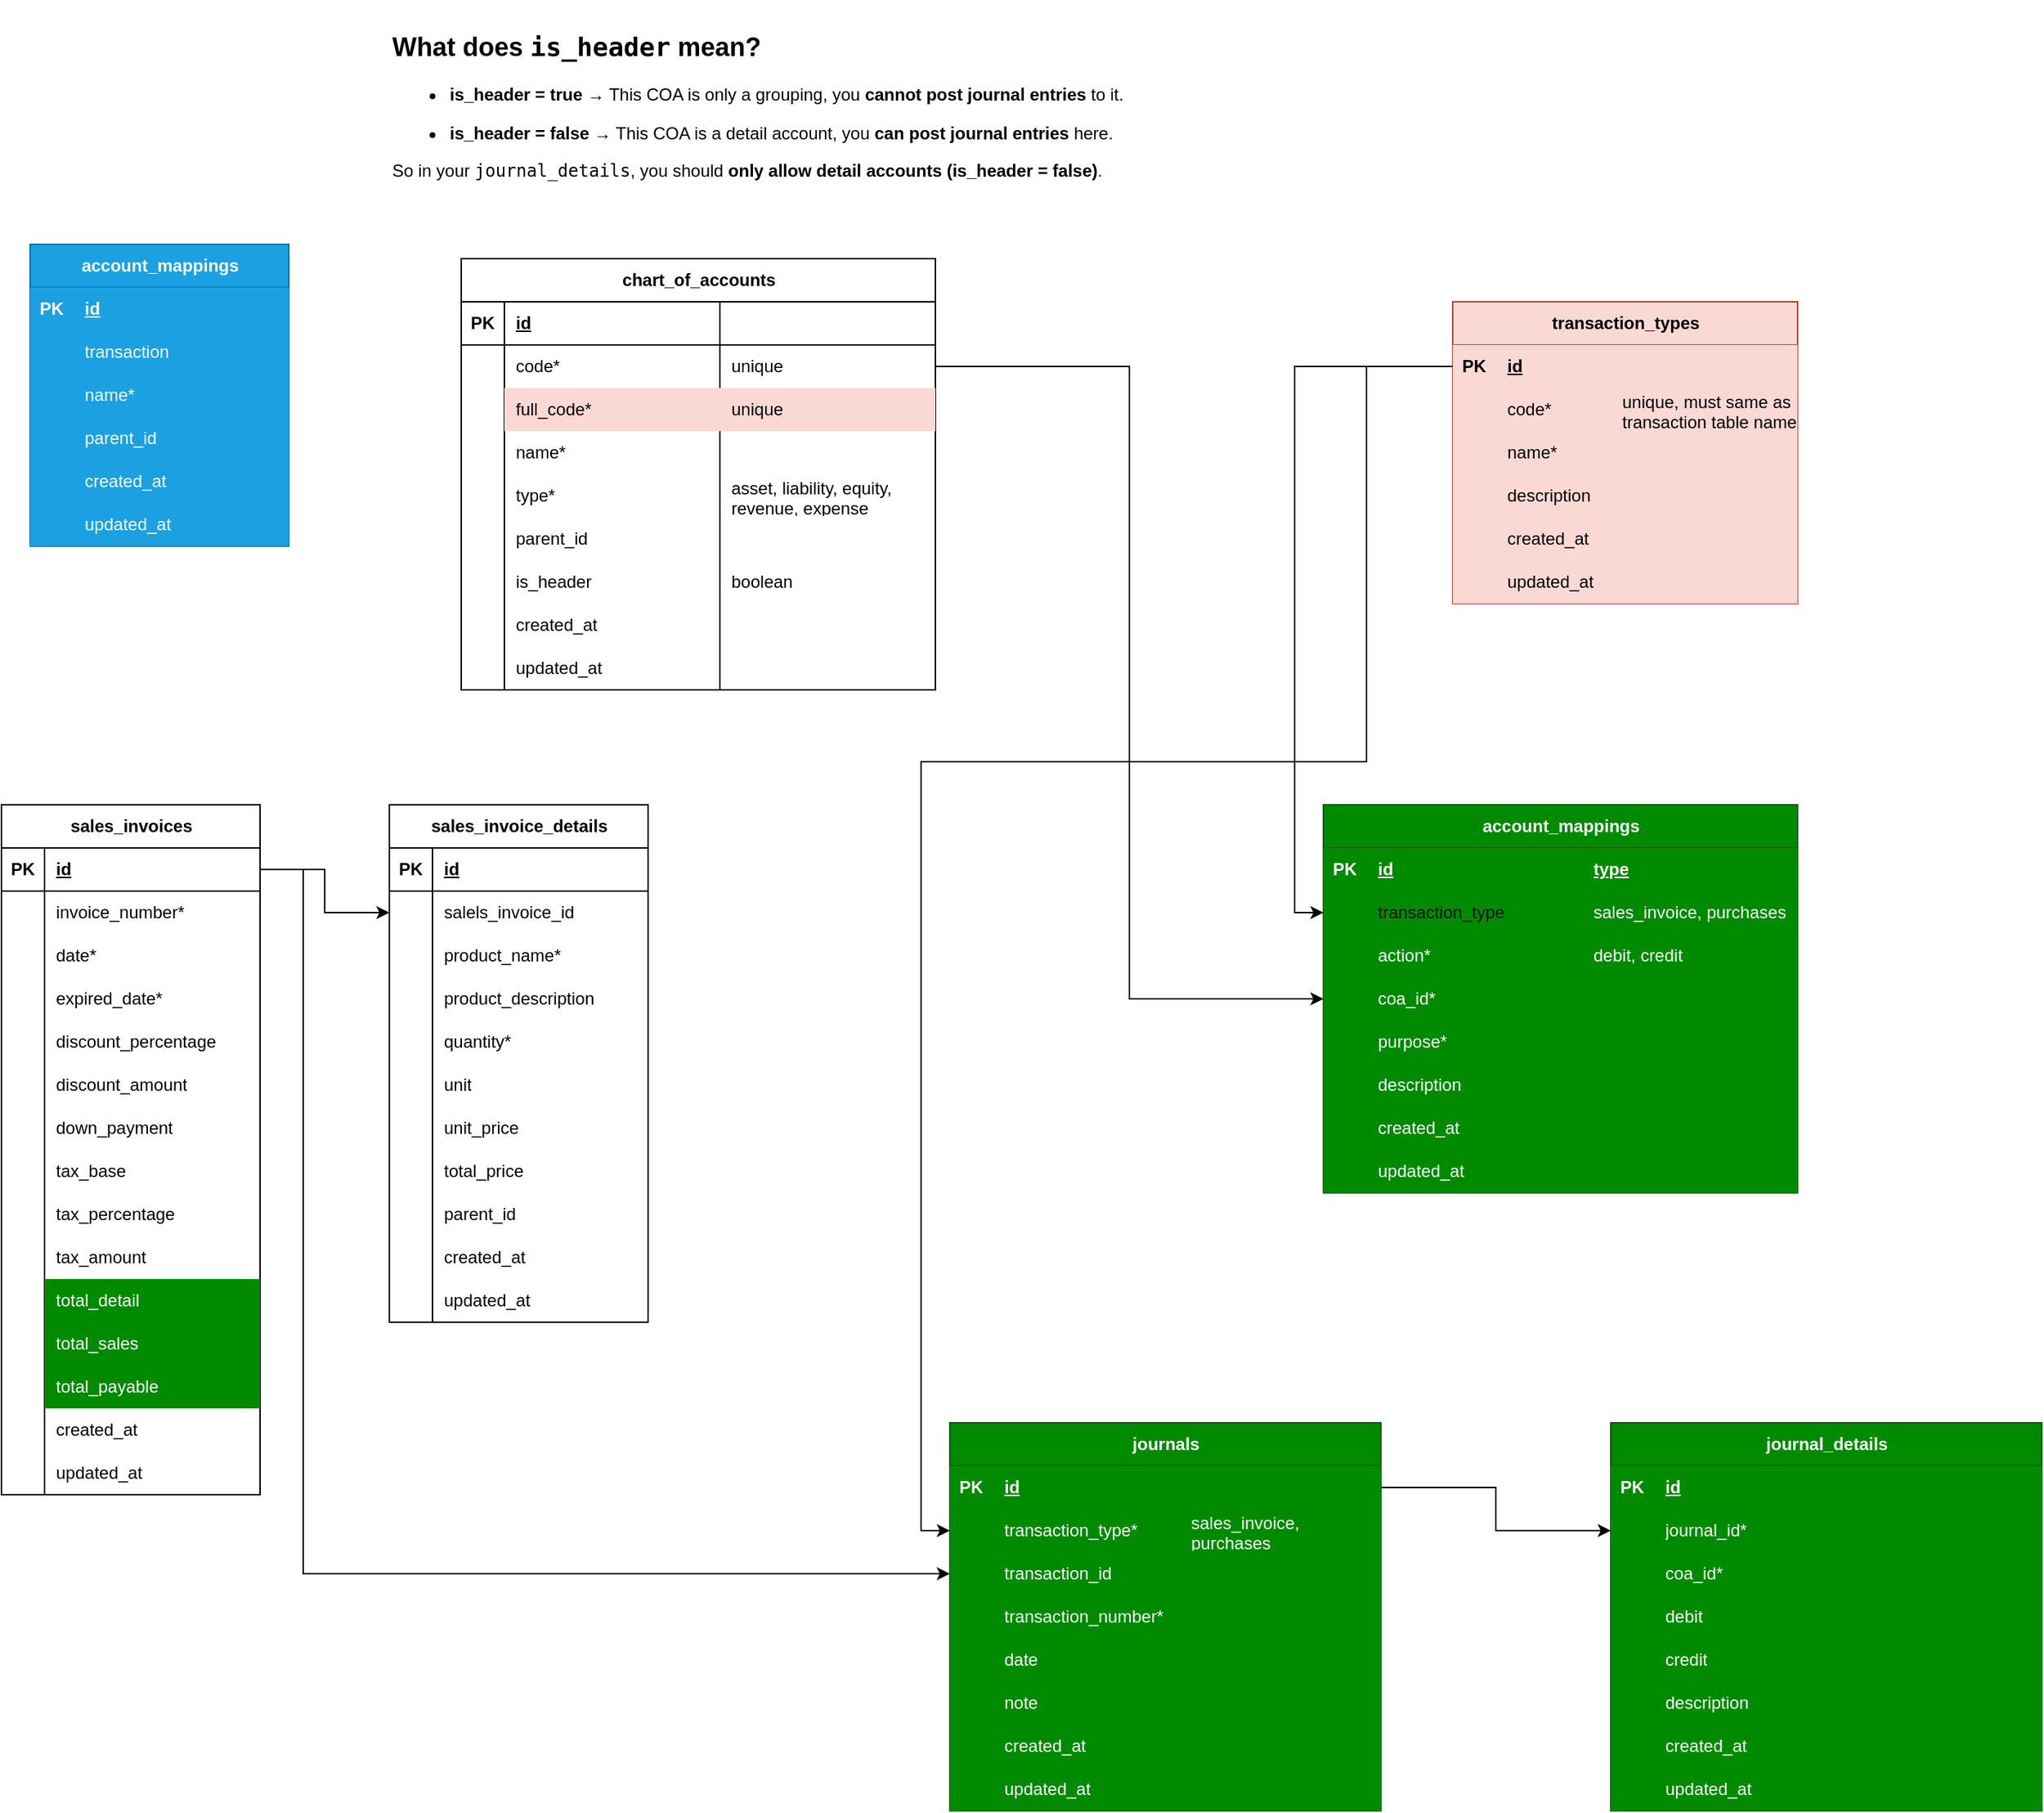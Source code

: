 <mxfile>
    <diagram name="ERD" id="6YBjlf5gwZao27GmRisa">
        <mxGraphModel dx="742" dy="1761" grid="1" gridSize="10" guides="1" tooltips="1" connect="1" arrows="1" fold="1" page="1" pageScale="1" pageWidth="850" pageHeight="1100" math="0" shadow="0">
            <root>
                <mxCell id="0"/>
                <mxCell id="1" parent="0"/>
                <mxCell id="MYslu6YRTEqxdSkamBoM-1" value="chart_of_accounts" style="shape=table;startSize=30;container=1;collapsible=1;childLayout=tableLayout;fixedRows=1;rowLines=0;fontStyle=1;align=center;resizeLast=1;html=1;fillColor=none;" parent="1" vertex="1">
                    <mxGeometry x="410" y="-20" width="330" height="300.0" as="geometry"/>
                </mxCell>
                <mxCell id="MYslu6YRTEqxdSkamBoM-2" value="" style="shape=tableRow;horizontal=0;startSize=0;swimlaneHead=0;swimlaneBody=0;collapsible=0;dropTarget=0;points=[[0,0.5],[1,0.5]];portConstraint=eastwest;top=0;left=0;right=0;bottom=1;fillColor=none;" parent="MYslu6YRTEqxdSkamBoM-1" vertex="1">
                    <mxGeometry y="30" width="330" height="30" as="geometry"/>
                </mxCell>
                <mxCell id="MYslu6YRTEqxdSkamBoM-3" value="PK" style="shape=partialRectangle;connectable=0;top=0;left=0;bottom=0;right=0;fontStyle=1;overflow=hidden;whiteSpace=wrap;html=1;fillColor=none;" parent="MYslu6YRTEqxdSkamBoM-2" vertex="1">
                    <mxGeometry width="30" height="30" as="geometry">
                        <mxRectangle width="30" height="30" as="alternateBounds"/>
                    </mxGeometry>
                </mxCell>
                <mxCell id="MYslu6YRTEqxdSkamBoM-4" value="id" style="shape=partialRectangle;connectable=0;top=0;left=0;bottom=0;right=0;align=left;spacingLeft=6;fontStyle=5;overflow=hidden;whiteSpace=wrap;html=1;fillColor=none;" parent="MYslu6YRTEqxdSkamBoM-2" vertex="1">
                    <mxGeometry x="30" width="150" height="30" as="geometry">
                        <mxRectangle width="150" height="30" as="alternateBounds"/>
                    </mxGeometry>
                </mxCell>
                <mxCell id="LqYOWWHK9ASRvUN3DaiK-4" style="shape=partialRectangle;connectable=0;top=0;left=0;bottom=0;right=0;align=left;spacingLeft=6;fontStyle=5;overflow=hidden;whiteSpace=wrap;html=1;fillColor=none;" parent="MYslu6YRTEqxdSkamBoM-2" vertex="1">
                    <mxGeometry x="180" width="150" height="30" as="geometry">
                        <mxRectangle width="150" height="30" as="alternateBounds"/>
                    </mxGeometry>
                </mxCell>
                <mxCell id="MYslu6YRTEqxdSkamBoM-5" value="" style="shape=tableRow;horizontal=0;startSize=0;swimlaneHead=0;swimlaneBody=0;collapsible=0;dropTarget=0;points=[[0,0.5],[1,0.5]];portConstraint=eastwest;top=0;left=0;right=0;bottom=0;fillColor=none;" parent="MYslu6YRTEqxdSkamBoM-1" vertex="1">
                    <mxGeometry y="60" width="330" height="30" as="geometry"/>
                </mxCell>
                <mxCell id="MYslu6YRTEqxdSkamBoM-6" value="" style="shape=partialRectangle;connectable=0;top=0;left=0;bottom=0;right=0;editable=1;overflow=hidden;whiteSpace=wrap;html=1;fillColor=none;" parent="MYslu6YRTEqxdSkamBoM-5" vertex="1">
                    <mxGeometry width="30" height="30" as="geometry">
                        <mxRectangle width="30" height="30" as="alternateBounds"/>
                    </mxGeometry>
                </mxCell>
                <mxCell id="MYslu6YRTEqxdSkamBoM-7" value="code*" style="shape=partialRectangle;connectable=0;top=0;left=0;bottom=0;right=0;align=left;spacingLeft=6;overflow=hidden;whiteSpace=wrap;html=1;fillColor=none;" parent="MYslu6YRTEqxdSkamBoM-5" vertex="1">
                    <mxGeometry x="30" width="150" height="30" as="geometry">
                        <mxRectangle width="150" height="30" as="alternateBounds"/>
                    </mxGeometry>
                </mxCell>
                <mxCell id="LqYOWWHK9ASRvUN3DaiK-5" value="unique" style="shape=partialRectangle;connectable=0;top=0;left=0;bottom=0;right=0;align=left;spacingLeft=6;overflow=hidden;whiteSpace=wrap;html=1;fillColor=none;" parent="MYslu6YRTEqxdSkamBoM-5" vertex="1">
                    <mxGeometry x="180" width="150" height="30" as="geometry">
                        <mxRectangle width="150" height="30" as="alternateBounds"/>
                    </mxGeometry>
                </mxCell>
                <mxCell id="2" style="shape=tableRow;horizontal=0;startSize=0;swimlaneHead=0;swimlaneBody=0;collapsible=0;dropTarget=0;points=[[0,0.5],[1,0.5]];portConstraint=eastwest;top=0;left=0;right=0;bottom=0;fillColor=none;" parent="MYslu6YRTEqxdSkamBoM-1" vertex="1">
                    <mxGeometry y="90" width="330" height="30" as="geometry"/>
                </mxCell>
                <mxCell id="3" style="shape=partialRectangle;connectable=0;top=0;left=0;bottom=0;right=0;editable=1;overflow=hidden;whiteSpace=wrap;html=1;fillColor=none;" parent="2" vertex="1">
                    <mxGeometry width="30" height="30" as="geometry">
                        <mxRectangle width="30" height="30" as="alternateBounds"/>
                    </mxGeometry>
                </mxCell>
                <mxCell id="4" value="full_code*" style="shape=partialRectangle;connectable=0;top=0;left=0;bottom=0;right=0;align=left;spacingLeft=6;overflow=hidden;whiteSpace=wrap;html=1;fillColor=#fad9d5;strokeColor=#ae4132;" parent="2" vertex="1">
                    <mxGeometry x="30" width="150" height="30" as="geometry">
                        <mxRectangle width="150" height="30" as="alternateBounds"/>
                    </mxGeometry>
                </mxCell>
                <mxCell id="5" value="unique" style="shape=partialRectangle;connectable=0;top=0;left=0;bottom=0;right=0;align=left;spacingLeft=6;overflow=hidden;whiteSpace=wrap;html=1;fillColor=#fad9d5;strokeColor=#ae4132;" parent="2" vertex="1">
                    <mxGeometry x="180" width="150" height="30" as="geometry">
                        <mxRectangle width="150" height="30" as="alternateBounds"/>
                    </mxGeometry>
                </mxCell>
                <mxCell id="MYslu6YRTEqxdSkamBoM-8" value="" style="shape=tableRow;horizontal=0;startSize=0;swimlaneHead=0;swimlaneBody=0;collapsible=0;dropTarget=0;points=[[0,0.5],[1,0.5]];portConstraint=eastwest;top=0;left=0;right=0;bottom=0;fillColor=none;" parent="MYslu6YRTEqxdSkamBoM-1" vertex="1">
                    <mxGeometry y="120" width="330" height="30" as="geometry"/>
                </mxCell>
                <mxCell id="MYslu6YRTEqxdSkamBoM-9" value="" style="shape=partialRectangle;connectable=0;top=0;left=0;bottom=0;right=0;editable=1;overflow=hidden;whiteSpace=wrap;html=1;fillColor=none;" parent="MYslu6YRTEqxdSkamBoM-8" vertex="1">
                    <mxGeometry width="30" height="30" as="geometry">
                        <mxRectangle width="30" height="30" as="alternateBounds"/>
                    </mxGeometry>
                </mxCell>
                <mxCell id="MYslu6YRTEqxdSkamBoM-10" value="name*" style="shape=partialRectangle;connectable=0;top=0;left=0;bottom=0;right=0;align=left;spacingLeft=6;overflow=hidden;whiteSpace=wrap;html=1;fillColor=none;" parent="MYslu6YRTEqxdSkamBoM-8" vertex="1">
                    <mxGeometry x="30" width="150" height="30" as="geometry">
                        <mxRectangle width="150" height="30" as="alternateBounds"/>
                    </mxGeometry>
                </mxCell>
                <mxCell id="LqYOWWHK9ASRvUN3DaiK-6" style="shape=partialRectangle;connectable=0;top=0;left=0;bottom=0;right=0;align=left;spacingLeft=6;overflow=hidden;whiteSpace=wrap;html=1;fillColor=none;" parent="MYslu6YRTEqxdSkamBoM-8" vertex="1">
                    <mxGeometry x="180" width="150" height="30" as="geometry">
                        <mxRectangle width="150" height="30" as="alternateBounds"/>
                    </mxGeometry>
                </mxCell>
                <mxCell id="LqYOWWHK9ASRvUN3DaiK-1" style="shape=tableRow;horizontal=0;startSize=0;swimlaneHead=0;swimlaneBody=0;collapsible=0;dropTarget=0;points=[[0,0.5],[1,0.5]];portConstraint=eastwest;top=0;left=0;right=0;bottom=0;fillColor=none;" parent="MYslu6YRTEqxdSkamBoM-1" vertex="1">
                    <mxGeometry y="150" width="330" height="30" as="geometry"/>
                </mxCell>
                <mxCell id="LqYOWWHK9ASRvUN3DaiK-2" style="shape=partialRectangle;connectable=0;top=0;left=0;bottom=0;right=0;editable=1;overflow=hidden;whiteSpace=wrap;html=1;fillColor=none;" parent="LqYOWWHK9ASRvUN3DaiK-1" vertex="1">
                    <mxGeometry width="30" height="30" as="geometry">
                        <mxRectangle width="30" height="30" as="alternateBounds"/>
                    </mxGeometry>
                </mxCell>
                <mxCell id="LqYOWWHK9ASRvUN3DaiK-3" value="type*" style="shape=partialRectangle;connectable=0;top=0;left=0;bottom=0;right=0;align=left;spacingLeft=6;overflow=hidden;whiteSpace=wrap;html=1;fillColor=none;" parent="LqYOWWHK9ASRvUN3DaiK-1" vertex="1">
                    <mxGeometry x="30" width="150" height="30" as="geometry">
                        <mxRectangle width="150" height="30" as="alternateBounds"/>
                    </mxGeometry>
                </mxCell>
                <mxCell id="LqYOWWHK9ASRvUN3DaiK-7" value="asset, liability, equity, revenue, expense" style="shape=partialRectangle;connectable=0;top=0;left=0;bottom=0;right=0;align=left;spacingLeft=6;overflow=hidden;whiteSpace=wrap;html=1;fillColor=none;" parent="LqYOWWHK9ASRvUN3DaiK-1" vertex="1">
                    <mxGeometry x="180" width="150" height="30" as="geometry">
                        <mxRectangle width="150" height="30" as="alternateBounds"/>
                    </mxGeometry>
                </mxCell>
                <mxCell id="MYslu6YRTEqxdSkamBoM-11" value="" style="shape=tableRow;horizontal=0;startSize=0;swimlaneHead=0;swimlaneBody=0;collapsible=0;dropTarget=0;points=[[0,0.5],[1,0.5]];portConstraint=eastwest;top=0;left=0;right=0;bottom=0;fillColor=none;" parent="MYslu6YRTEqxdSkamBoM-1" vertex="1">
                    <mxGeometry y="180" width="330" height="30" as="geometry"/>
                </mxCell>
                <mxCell id="MYslu6YRTEqxdSkamBoM-12" value="" style="shape=partialRectangle;connectable=0;top=0;left=0;bottom=0;right=0;editable=1;overflow=hidden;whiteSpace=wrap;html=1;fillColor=none;" parent="MYslu6YRTEqxdSkamBoM-11" vertex="1">
                    <mxGeometry width="30" height="30" as="geometry">
                        <mxRectangle width="30" height="30" as="alternateBounds"/>
                    </mxGeometry>
                </mxCell>
                <mxCell id="MYslu6YRTEqxdSkamBoM-13" value="parent_id" style="shape=partialRectangle;connectable=0;top=0;left=0;bottom=0;right=0;align=left;spacingLeft=6;overflow=hidden;whiteSpace=wrap;html=1;fillColor=none;" parent="MYslu6YRTEqxdSkamBoM-11" vertex="1">
                    <mxGeometry x="30" width="150" height="30" as="geometry">
                        <mxRectangle width="150" height="30" as="alternateBounds"/>
                    </mxGeometry>
                </mxCell>
                <mxCell id="LqYOWWHK9ASRvUN3DaiK-8" style="shape=partialRectangle;connectable=0;top=0;left=0;bottom=0;right=0;align=left;spacingLeft=6;overflow=hidden;whiteSpace=wrap;html=1;fillColor=none;" parent="MYslu6YRTEqxdSkamBoM-11" vertex="1">
                    <mxGeometry x="180" width="150" height="30" as="geometry">
                        <mxRectangle width="150" height="30" as="alternateBounds"/>
                    </mxGeometry>
                </mxCell>
                <mxCell id="LqYOWWHK9ASRvUN3DaiK-11" style="shape=tableRow;horizontal=0;startSize=0;swimlaneHead=0;swimlaneBody=0;collapsible=0;dropTarget=0;points=[[0,0.5],[1,0.5]];portConstraint=eastwest;top=0;left=0;right=0;bottom=0;fillColor=none;" parent="MYslu6YRTEqxdSkamBoM-1" vertex="1">
                    <mxGeometry y="210" width="330" height="30" as="geometry"/>
                </mxCell>
                <mxCell id="LqYOWWHK9ASRvUN3DaiK-12" style="shape=partialRectangle;connectable=0;top=0;left=0;bottom=0;right=0;editable=1;overflow=hidden;whiteSpace=wrap;html=1;fillColor=none;" parent="LqYOWWHK9ASRvUN3DaiK-11" vertex="1">
                    <mxGeometry width="30" height="30" as="geometry">
                        <mxRectangle width="30" height="30" as="alternateBounds"/>
                    </mxGeometry>
                </mxCell>
                <mxCell id="LqYOWWHK9ASRvUN3DaiK-13" value="is_header" style="shape=partialRectangle;connectable=0;top=0;left=0;bottom=0;right=0;align=left;spacingLeft=6;overflow=hidden;whiteSpace=wrap;html=1;fillColor=none;" parent="LqYOWWHK9ASRvUN3DaiK-11" vertex="1">
                    <mxGeometry x="30" width="150" height="30" as="geometry">
                        <mxRectangle width="150" height="30" as="alternateBounds"/>
                    </mxGeometry>
                </mxCell>
                <mxCell id="LqYOWWHK9ASRvUN3DaiK-14" value="boolean" style="shape=partialRectangle;connectable=0;top=0;left=0;bottom=0;right=0;align=left;spacingLeft=6;overflow=hidden;whiteSpace=wrap;html=1;fillColor=none;" parent="LqYOWWHK9ASRvUN3DaiK-11" vertex="1">
                    <mxGeometry x="180" width="150" height="30" as="geometry">
                        <mxRectangle width="150" height="30" as="alternateBounds"/>
                    </mxGeometry>
                </mxCell>
                <mxCell id="MYslu6YRTEqxdSkamBoM-14" style="shape=tableRow;horizontal=0;startSize=0;swimlaneHead=0;swimlaneBody=0;collapsible=0;dropTarget=0;points=[[0,0.5],[1,0.5]];portConstraint=eastwest;top=0;left=0;right=0;bottom=0;fillColor=none;" parent="MYslu6YRTEqxdSkamBoM-1" vertex="1">
                    <mxGeometry y="240" width="330" height="30" as="geometry"/>
                </mxCell>
                <mxCell id="MYslu6YRTEqxdSkamBoM-15" style="shape=partialRectangle;connectable=0;top=0;left=0;bottom=0;right=0;editable=1;overflow=hidden;whiteSpace=wrap;html=1;fillColor=none;" parent="MYslu6YRTEqxdSkamBoM-14" vertex="1">
                    <mxGeometry width="30" height="30" as="geometry">
                        <mxRectangle width="30" height="30" as="alternateBounds"/>
                    </mxGeometry>
                </mxCell>
                <mxCell id="MYslu6YRTEqxdSkamBoM-16" value="created_at" style="shape=partialRectangle;connectable=0;top=0;left=0;bottom=0;right=0;align=left;spacingLeft=6;overflow=hidden;whiteSpace=wrap;html=1;fillColor=none;" parent="MYslu6YRTEqxdSkamBoM-14" vertex="1">
                    <mxGeometry x="30" width="150" height="30" as="geometry">
                        <mxRectangle width="150" height="30" as="alternateBounds"/>
                    </mxGeometry>
                </mxCell>
                <mxCell id="LqYOWWHK9ASRvUN3DaiK-9" style="shape=partialRectangle;connectable=0;top=0;left=0;bottom=0;right=0;align=left;spacingLeft=6;overflow=hidden;whiteSpace=wrap;html=1;fillColor=none;" parent="MYslu6YRTEqxdSkamBoM-14" vertex="1">
                    <mxGeometry x="180" width="150" height="30" as="geometry">
                        <mxRectangle width="150" height="30" as="alternateBounds"/>
                    </mxGeometry>
                </mxCell>
                <mxCell id="MYslu6YRTEqxdSkamBoM-17" style="shape=tableRow;horizontal=0;startSize=0;swimlaneHead=0;swimlaneBody=0;collapsible=0;dropTarget=0;points=[[0,0.5],[1,0.5]];portConstraint=eastwest;top=0;left=0;right=0;bottom=0;fillColor=none;" parent="MYslu6YRTEqxdSkamBoM-1" vertex="1">
                    <mxGeometry y="270" width="330" height="30" as="geometry"/>
                </mxCell>
                <mxCell id="MYslu6YRTEqxdSkamBoM-18" style="shape=partialRectangle;connectable=0;top=0;left=0;bottom=0;right=0;editable=1;overflow=hidden;whiteSpace=wrap;html=1;fillColor=none;" parent="MYslu6YRTEqxdSkamBoM-17" vertex="1">
                    <mxGeometry width="30" height="30" as="geometry">
                        <mxRectangle width="30" height="30" as="alternateBounds"/>
                    </mxGeometry>
                </mxCell>
                <mxCell id="MYslu6YRTEqxdSkamBoM-19" value="updated_at" style="shape=partialRectangle;connectable=0;top=0;left=0;bottom=0;right=0;align=left;spacingLeft=6;overflow=hidden;whiteSpace=wrap;html=1;fillColor=none;" parent="MYslu6YRTEqxdSkamBoM-17" vertex="1">
                    <mxGeometry x="30" width="150" height="30" as="geometry">
                        <mxRectangle width="150" height="30" as="alternateBounds"/>
                    </mxGeometry>
                </mxCell>
                <mxCell id="LqYOWWHK9ASRvUN3DaiK-10" style="shape=partialRectangle;connectable=0;top=0;left=0;bottom=0;right=0;align=left;spacingLeft=6;overflow=hidden;whiteSpace=wrap;html=1;fillColor=none;" parent="MYslu6YRTEqxdSkamBoM-17" vertex="1">
                    <mxGeometry x="180" width="150" height="30" as="geometry">
                        <mxRectangle width="150" height="30" as="alternateBounds"/>
                    </mxGeometry>
                </mxCell>
                <mxCell id="MYslu6YRTEqxdSkamBoM-20" value="account_mappings" style="shape=table;startSize=30;container=1;collapsible=1;childLayout=tableLayout;fixedRows=1;rowLines=0;fontStyle=1;align=center;resizeLast=1;html=1;fillColor=#008a00;fontColor=#ffffff;strokeColor=#005700;" parent="1" vertex="1">
                    <mxGeometry x="1010" y="360" width="330" height="270" as="geometry"/>
                </mxCell>
                <mxCell id="MYslu6YRTEqxdSkamBoM-21" value="" style="shape=tableRow;horizontal=0;startSize=0;swimlaneHead=0;swimlaneBody=0;fillColor=#008a00;collapsible=0;dropTarget=0;points=[[0,0.5],[1,0.5]];portConstraint=eastwest;top=0;left=0;right=0;bottom=1;fontColor=#ffffff;strokeColor=#005700;" parent="MYslu6YRTEqxdSkamBoM-20" vertex="1">
                    <mxGeometry y="30" width="330" height="30" as="geometry"/>
                </mxCell>
                <mxCell id="MYslu6YRTEqxdSkamBoM-22" value="PK" style="shape=partialRectangle;connectable=0;fillColor=#008a00;top=0;left=0;bottom=0;right=0;fontStyle=1;overflow=hidden;whiteSpace=wrap;html=1;fontColor=#ffffff;strokeColor=#005700;" parent="MYslu6YRTEqxdSkamBoM-21" vertex="1">
                    <mxGeometry width="30" height="30" as="geometry">
                        <mxRectangle width="30" height="30" as="alternateBounds"/>
                    </mxGeometry>
                </mxCell>
                <mxCell id="MYslu6YRTEqxdSkamBoM-23" value="id" style="shape=partialRectangle;connectable=0;fillColor=#008a00;top=0;left=0;bottom=0;right=0;align=left;spacingLeft=6;fontStyle=5;overflow=hidden;whiteSpace=wrap;html=1;fontColor=#ffffff;strokeColor=#005700;" parent="MYslu6YRTEqxdSkamBoM-21" vertex="1">
                    <mxGeometry x="30" width="150" height="30" as="geometry">
                        <mxRectangle width="150" height="30" as="alternateBounds"/>
                    </mxGeometry>
                </mxCell>
                <mxCell id="MYslu6YRTEqxdSkamBoM-58" value="type" style="shape=partialRectangle;connectable=0;fillColor=#008a00;top=0;left=0;bottom=0;right=0;align=left;spacingLeft=6;fontStyle=5;overflow=hidden;whiteSpace=wrap;html=1;fontColor=#ffffff;strokeColor=#005700;" parent="MYslu6YRTEqxdSkamBoM-21" vertex="1">
                    <mxGeometry x="180" width="150" height="30" as="geometry">
                        <mxRectangle width="150" height="30" as="alternateBounds"/>
                    </mxGeometry>
                </mxCell>
                <mxCell id="MYslu6YRTEqxdSkamBoM-24" value="" style="shape=tableRow;horizontal=0;startSize=0;swimlaneHead=0;swimlaneBody=0;fillColor=#008a00;collapsible=0;dropTarget=0;points=[[0,0.5],[1,0.5]];portConstraint=eastwest;top=0;left=0;right=0;bottom=0;fontColor=#ffffff;strokeColor=#005700;" parent="MYslu6YRTEqxdSkamBoM-20" vertex="1">
                    <mxGeometry y="60" width="330" height="30" as="geometry"/>
                </mxCell>
                <mxCell id="MYslu6YRTEqxdSkamBoM-25" value="" style="shape=partialRectangle;connectable=0;fillColor=#008a00;top=0;left=0;bottom=0;right=0;editable=1;overflow=hidden;whiteSpace=wrap;html=1;fontColor=#ffffff;strokeColor=#005700;" parent="MYslu6YRTEqxdSkamBoM-24" vertex="1">
                    <mxGeometry width="30" height="30" as="geometry">
                        <mxRectangle width="30" height="30" as="alternateBounds"/>
                    </mxGeometry>
                </mxCell>
                <mxCell id="MYslu6YRTEqxdSkamBoM-26" value="&lt;span style=&quot;color: rgb(18, 18, 18);&quot;&gt;transaction_type&lt;/span&gt;" style="shape=partialRectangle;connectable=0;fillColor=#008a00;top=0;left=0;bottom=0;right=0;align=left;spacingLeft=6;overflow=hidden;whiteSpace=wrap;html=1;fontColor=#ffffff;strokeColor=#005700;" parent="MYslu6YRTEqxdSkamBoM-24" vertex="1">
                    <mxGeometry x="30" width="150" height="30" as="geometry">
                        <mxRectangle width="150" height="30" as="alternateBounds"/>
                    </mxGeometry>
                </mxCell>
                <mxCell id="MYslu6YRTEqxdSkamBoM-59" value="sales_invoice, purchases" style="shape=partialRectangle;connectable=0;fillColor=#008a00;top=0;left=0;bottom=0;right=0;align=left;spacingLeft=6;overflow=hidden;whiteSpace=wrap;html=1;fontColor=#ffffff;strokeColor=#005700;" parent="MYslu6YRTEqxdSkamBoM-24" vertex="1">
                    <mxGeometry x="180" width="150" height="30" as="geometry">
                        <mxRectangle width="150" height="30" as="alternateBounds"/>
                    </mxGeometry>
                </mxCell>
                <mxCell id="MYslu6YRTEqxdSkamBoM-30" value="" style="shape=tableRow;horizontal=0;startSize=0;swimlaneHead=0;swimlaneBody=0;fillColor=#008a00;collapsible=0;dropTarget=0;points=[[0,0.5],[1,0.5]];portConstraint=eastwest;top=0;left=0;right=0;bottom=0;fontColor=#ffffff;strokeColor=#005700;" parent="MYslu6YRTEqxdSkamBoM-20" vertex="1">
                    <mxGeometry y="90" width="330" height="30" as="geometry"/>
                </mxCell>
                <mxCell id="MYslu6YRTEqxdSkamBoM-31" value="" style="shape=partialRectangle;connectable=0;fillColor=#008a00;top=0;left=0;bottom=0;right=0;editable=1;overflow=hidden;whiteSpace=wrap;html=1;fontColor=#ffffff;strokeColor=#005700;" parent="MYslu6YRTEqxdSkamBoM-30" vertex="1">
                    <mxGeometry width="30" height="30" as="geometry">
                        <mxRectangle width="30" height="30" as="alternateBounds"/>
                    </mxGeometry>
                </mxCell>
                <mxCell id="MYslu6YRTEqxdSkamBoM-32" value="action*" style="shape=partialRectangle;connectable=0;fillColor=#008a00;top=0;left=0;bottom=0;right=0;align=left;spacingLeft=6;overflow=hidden;whiteSpace=wrap;html=1;fontColor=#ffffff;strokeColor=#005700;" parent="MYslu6YRTEqxdSkamBoM-30" vertex="1">
                    <mxGeometry x="30" width="150" height="30" as="geometry">
                        <mxRectangle width="150" height="30" as="alternateBounds"/>
                    </mxGeometry>
                </mxCell>
                <mxCell id="MYslu6YRTEqxdSkamBoM-61" value="debit, credit" style="shape=partialRectangle;connectable=0;fillColor=#008a00;top=0;left=0;bottom=0;right=0;align=left;spacingLeft=6;overflow=hidden;whiteSpace=wrap;html=1;fontColor=#ffffff;strokeColor=#005700;" parent="MYslu6YRTEqxdSkamBoM-30" vertex="1">
                    <mxGeometry x="180" width="150" height="30" as="geometry">
                        <mxRectangle width="150" height="30" as="alternateBounds"/>
                    </mxGeometry>
                </mxCell>
                <mxCell id="Wh_ag_9YA2j9JlDKS7oH-26" style="shape=tableRow;horizontal=0;startSize=0;swimlaneHead=0;swimlaneBody=0;fillColor=#008a00;collapsible=0;dropTarget=0;points=[[0,0.5],[1,0.5]];portConstraint=eastwest;top=0;left=0;right=0;bottom=0;fontColor=#ffffff;strokeColor=#005700;" parent="MYslu6YRTEqxdSkamBoM-20" vertex="1">
                    <mxGeometry y="120" width="330" height="30" as="geometry"/>
                </mxCell>
                <mxCell id="Wh_ag_9YA2j9JlDKS7oH-27" style="shape=partialRectangle;connectable=0;fillColor=#008a00;top=0;left=0;bottom=0;right=0;editable=1;overflow=hidden;whiteSpace=wrap;html=1;fontColor=#ffffff;strokeColor=#005700;" parent="Wh_ag_9YA2j9JlDKS7oH-26" vertex="1">
                    <mxGeometry width="30" height="30" as="geometry">
                        <mxRectangle width="30" height="30" as="alternateBounds"/>
                    </mxGeometry>
                </mxCell>
                <mxCell id="Wh_ag_9YA2j9JlDKS7oH-28" value="coa_id*" style="shape=partialRectangle;connectable=0;fillColor=#008a00;top=0;left=0;bottom=0;right=0;align=left;spacingLeft=6;overflow=hidden;whiteSpace=wrap;html=1;fontColor=#ffffff;strokeColor=#005700;" parent="Wh_ag_9YA2j9JlDKS7oH-26" vertex="1">
                    <mxGeometry x="30" width="150" height="30" as="geometry">
                        <mxRectangle width="150" height="30" as="alternateBounds"/>
                    </mxGeometry>
                </mxCell>
                <mxCell id="Wh_ag_9YA2j9JlDKS7oH-29" style="shape=partialRectangle;connectable=0;fillColor=#008a00;top=0;left=0;bottom=0;right=0;align=left;spacingLeft=6;overflow=hidden;whiteSpace=wrap;html=1;fontColor=#ffffff;strokeColor=#005700;" parent="Wh_ag_9YA2j9JlDKS7oH-26" vertex="1">
                    <mxGeometry x="180" width="150" height="30" as="geometry">
                        <mxRectangle width="150" height="30" as="alternateBounds"/>
                    </mxGeometry>
                </mxCell>
                <mxCell id="Wh_ag_9YA2j9JlDKS7oH-38" style="shape=tableRow;horizontal=0;startSize=0;swimlaneHead=0;swimlaneBody=0;fillColor=#008a00;collapsible=0;dropTarget=0;points=[[0,0.5],[1,0.5]];portConstraint=eastwest;top=0;left=0;right=0;bottom=0;fontColor=#ffffff;strokeColor=#005700;" parent="MYslu6YRTEqxdSkamBoM-20" vertex="1">
                    <mxGeometry y="150" width="330" height="30" as="geometry"/>
                </mxCell>
                <mxCell id="Wh_ag_9YA2j9JlDKS7oH-39" style="shape=partialRectangle;connectable=0;fillColor=#008a00;top=0;left=0;bottom=0;right=0;editable=1;overflow=hidden;whiteSpace=wrap;html=1;fontColor=#ffffff;strokeColor=#005700;" parent="Wh_ag_9YA2j9JlDKS7oH-38" vertex="1">
                    <mxGeometry width="30" height="30" as="geometry">
                        <mxRectangle width="30" height="30" as="alternateBounds"/>
                    </mxGeometry>
                </mxCell>
                <mxCell id="Wh_ag_9YA2j9JlDKS7oH-40" value="purpose*" style="shape=partialRectangle;connectable=0;fillColor=#008a00;top=0;left=0;bottom=0;right=0;align=left;spacingLeft=6;overflow=hidden;whiteSpace=wrap;html=1;fontColor=#ffffff;strokeColor=#005700;" parent="Wh_ag_9YA2j9JlDKS7oH-38" vertex="1">
                    <mxGeometry x="30" width="150" height="30" as="geometry">
                        <mxRectangle width="150" height="30" as="alternateBounds"/>
                    </mxGeometry>
                </mxCell>
                <mxCell id="Wh_ag_9YA2j9JlDKS7oH-41" style="shape=partialRectangle;connectable=0;fillColor=#008a00;top=0;left=0;bottom=0;right=0;align=left;spacingLeft=6;overflow=hidden;whiteSpace=wrap;html=1;fontColor=#ffffff;strokeColor=#005700;" parent="Wh_ag_9YA2j9JlDKS7oH-38" vertex="1">
                    <mxGeometry x="180" width="150" height="30" as="geometry">
                        <mxRectangle width="150" height="30" as="alternateBounds"/>
                    </mxGeometry>
                </mxCell>
                <mxCell id="9" style="shape=tableRow;horizontal=0;startSize=0;swimlaneHead=0;swimlaneBody=0;fillColor=#008a00;collapsible=0;dropTarget=0;points=[[0,0.5],[1,0.5]];portConstraint=eastwest;top=0;left=0;right=0;bottom=0;fontColor=#ffffff;strokeColor=#005700;" parent="MYslu6YRTEqxdSkamBoM-20" vertex="1">
                    <mxGeometry y="180" width="330" height="30" as="geometry"/>
                </mxCell>
                <mxCell id="10" style="shape=partialRectangle;connectable=0;fillColor=#008a00;top=0;left=0;bottom=0;right=0;editable=1;overflow=hidden;whiteSpace=wrap;html=1;fontColor=#ffffff;strokeColor=#005700;" parent="9" vertex="1">
                    <mxGeometry width="30" height="30" as="geometry">
                        <mxRectangle width="30" height="30" as="alternateBounds"/>
                    </mxGeometry>
                </mxCell>
                <mxCell id="11" value="description" style="shape=partialRectangle;connectable=0;fillColor=#008a00;top=0;left=0;bottom=0;right=0;align=left;spacingLeft=6;overflow=hidden;whiteSpace=wrap;html=1;fontColor=#ffffff;strokeColor=#005700;" parent="9" vertex="1">
                    <mxGeometry x="30" width="150" height="30" as="geometry">
                        <mxRectangle width="150" height="30" as="alternateBounds"/>
                    </mxGeometry>
                </mxCell>
                <mxCell id="12" style="shape=partialRectangle;connectable=0;fillColor=#008a00;top=0;left=0;bottom=0;right=0;align=left;spacingLeft=6;overflow=hidden;whiteSpace=wrap;html=1;fontColor=#ffffff;strokeColor=#005700;" parent="9" vertex="1">
                    <mxGeometry x="180" width="150" height="30" as="geometry">
                        <mxRectangle width="150" height="30" as="alternateBounds"/>
                    </mxGeometry>
                </mxCell>
                <mxCell id="MYslu6YRTEqxdSkamBoM-33" style="shape=tableRow;horizontal=0;startSize=0;swimlaneHead=0;swimlaneBody=0;fillColor=#008a00;collapsible=0;dropTarget=0;points=[[0,0.5],[1,0.5]];portConstraint=eastwest;top=0;left=0;right=0;bottom=0;fontColor=#ffffff;strokeColor=#005700;" parent="MYslu6YRTEqxdSkamBoM-20" vertex="1">
                    <mxGeometry y="210" width="330" height="30" as="geometry"/>
                </mxCell>
                <mxCell id="MYslu6YRTEqxdSkamBoM-34" style="shape=partialRectangle;connectable=0;fillColor=#008a00;top=0;left=0;bottom=0;right=0;editable=1;overflow=hidden;whiteSpace=wrap;html=1;fontColor=#ffffff;strokeColor=#005700;" parent="MYslu6YRTEqxdSkamBoM-33" vertex="1">
                    <mxGeometry width="30" height="30" as="geometry">
                        <mxRectangle width="30" height="30" as="alternateBounds"/>
                    </mxGeometry>
                </mxCell>
                <mxCell id="MYslu6YRTEqxdSkamBoM-35" value="created_at" style="shape=partialRectangle;connectable=0;fillColor=#008a00;top=0;left=0;bottom=0;right=0;align=left;spacingLeft=6;overflow=hidden;whiteSpace=wrap;html=1;fontColor=#ffffff;strokeColor=#005700;" parent="MYslu6YRTEqxdSkamBoM-33" vertex="1">
                    <mxGeometry x="30" width="150" height="30" as="geometry">
                        <mxRectangle width="150" height="30" as="alternateBounds"/>
                    </mxGeometry>
                </mxCell>
                <mxCell id="MYslu6YRTEqxdSkamBoM-62" style="shape=partialRectangle;connectable=0;fillColor=#008a00;top=0;left=0;bottom=0;right=0;align=left;spacingLeft=6;overflow=hidden;whiteSpace=wrap;html=1;fontColor=#ffffff;strokeColor=#005700;" parent="MYslu6YRTEqxdSkamBoM-33" vertex="1">
                    <mxGeometry x="180" width="150" height="30" as="geometry">
                        <mxRectangle width="150" height="30" as="alternateBounds"/>
                    </mxGeometry>
                </mxCell>
                <mxCell id="MYslu6YRTEqxdSkamBoM-36" style="shape=tableRow;horizontal=0;startSize=0;swimlaneHead=0;swimlaneBody=0;fillColor=#008a00;collapsible=0;dropTarget=0;points=[[0,0.5],[1,0.5]];portConstraint=eastwest;top=0;left=0;right=0;bottom=0;fontColor=#ffffff;strokeColor=#005700;" parent="MYslu6YRTEqxdSkamBoM-20" vertex="1">
                    <mxGeometry y="240" width="330" height="30" as="geometry"/>
                </mxCell>
                <mxCell id="MYslu6YRTEqxdSkamBoM-37" style="shape=partialRectangle;connectable=0;fillColor=#008a00;top=0;left=0;bottom=0;right=0;editable=1;overflow=hidden;whiteSpace=wrap;html=1;fontColor=#ffffff;strokeColor=#005700;" parent="MYslu6YRTEqxdSkamBoM-36" vertex="1">
                    <mxGeometry width="30" height="30" as="geometry">
                        <mxRectangle width="30" height="30" as="alternateBounds"/>
                    </mxGeometry>
                </mxCell>
                <mxCell id="MYslu6YRTEqxdSkamBoM-38" value="updated_at" style="shape=partialRectangle;connectable=0;fillColor=#008a00;top=0;left=0;bottom=0;right=0;align=left;spacingLeft=6;overflow=hidden;whiteSpace=wrap;html=1;fontColor=#ffffff;strokeColor=#005700;" parent="MYslu6YRTEqxdSkamBoM-36" vertex="1">
                    <mxGeometry x="30" width="150" height="30" as="geometry">
                        <mxRectangle width="150" height="30" as="alternateBounds"/>
                    </mxGeometry>
                </mxCell>
                <mxCell id="MYslu6YRTEqxdSkamBoM-63" style="shape=partialRectangle;connectable=0;fillColor=#008a00;top=0;left=0;bottom=0;right=0;align=left;spacingLeft=6;overflow=hidden;whiteSpace=wrap;html=1;fontColor=#ffffff;strokeColor=#005700;" parent="MYslu6YRTEqxdSkamBoM-36" vertex="1">
                    <mxGeometry x="180" width="150" height="30" as="geometry">
                        <mxRectangle width="150" height="30" as="alternateBounds"/>
                    </mxGeometry>
                </mxCell>
                <mxCell id="MYslu6YRTEqxdSkamBoM-39" value="account_mappings" style="shape=table;startSize=30;container=1;collapsible=1;childLayout=tableLayout;fixedRows=1;rowLines=0;fontStyle=1;align=center;resizeLast=1;html=1;fillColor=#1ba1e2;fontColor=#ffffff;strokeColor=#006EAF;" parent="1" vertex="1">
                    <mxGeometry x="110" y="-30" width="180" height="210" as="geometry"/>
                </mxCell>
                <mxCell id="MYslu6YRTEqxdSkamBoM-40" value="" style="shape=tableRow;horizontal=0;startSize=0;swimlaneHead=0;swimlaneBody=0;fillColor=#1ba1e2;collapsible=0;dropTarget=0;points=[[0,0.5],[1,0.5]];portConstraint=eastwest;top=0;left=0;right=0;bottom=1;fontColor=#ffffff;strokeColor=#006EAF;" parent="MYslu6YRTEqxdSkamBoM-39" vertex="1">
                    <mxGeometry y="30" width="180" height="30" as="geometry"/>
                </mxCell>
                <mxCell id="MYslu6YRTEqxdSkamBoM-41" value="PK" style="shape=partialRectangle;connectable=0;fillColor=#1ba1e2;top=0;left=0;bottom=0;right=0;fontStyle=1;overflow=hidden;whiteSpace=wrap;html=1;fontColor=#ffffff;strokeColor=#006EAF;" parent="MYslu6YRTEqxdSkamBoM-40" vertex="1">
                    <mxGeometry width="30" height="30" as="geometry">
                        <mxRectangle width="30" height="30" as="alternateBounds"/>
                    </mxGeometry>
                </mxCell>
                <mxCell id="MYslu6YRTEqxdSkamBoM-42" value="id" style="shape=partialRectangle;connectable=0;fillColor=#1ba1e2;top=0;left=0;bottom=0;right=0;align=left;spacingLeft=6;fontStyle=5;overflow=hidden;whiteSpace=wrap;html=1;fontColor=#ffffff;strokeColor=#006EAF;" parent="MYslu6YRTEqxdSkamBoM-40" vertex="1">
                    <mxGeometry x="30" width="150" height="30" as="geometry">
                        <mxRectangle width="150" height="30" as="alternateBounds"/>
                    </mxGeometry>
                </mxCell>
                <mxCell id="MYslu6YRTEqxdSkamBoM-43" value="" style="shape=tableRow;horizontal=0;startSize=0;swimlaneHead=0;swimlaneBody=0;fillColor=#1ba1e2;collapsible=0;dropTarget=0;points=[[0,0.5],[1,0.5]];portConstraint=eastwest;top=0;left=0;right=0;bottom=0;fontColor=#ffffff;strokeColor=#006EAF;" parent="MYslu6YRTEqxdSkamBoM-39" vertex="1">
                    <mxGeometry y="60" width="180" height="30" as="geometry"/>
                </mxCell>
                <mxCell id="MYslu6YRTEqxdSkamBoM-44" value="" style="shape=partialRectangle;connectable=0;fillColor=#1ba1e2;top=0;left=0;bottom=0;right=0;editable=1;overflow=hidden;whiteSpace=wrap;html=1;fontColor=#ffffff;strokeColor=#006EAF;" parent="MYslu6YRTEqxdSkamBoM-43" vertex="1">
                    <mxGeometry width="30" height="30" as="geometry">
                        <mxRectangle width="30" height="30" as="alternateBounds"/>
                    </mxGeometry>
                </mxCell>
                <mxCell id="MYslu6YRTEqxdSkamBoM-45" value="transaction" style="shape=partialRectangle;connectable=0;fillColor=#1ba1e2;top=0;left=0;bottom=0;right=0;align=left;spacingLeft=6;overflow=hidden;whiteSpace=wrap;html=1;fontColor=#ffffff;strokeColor=#006EAF;" parent="MYslu6YRTEqxdSkamBoM-43" vertex="1">
                    <mxGeometry x="30" width="150" height="30" as="geometry">
                        <mxRectangle width="150" height="30" as="alternateBounds"/>
                    </mxGeometry>
                </mxCell>
                <mxCell id="MYslu6YRTEqxdSkamBoM-46" value="" style="shape=tableRow;horizontal=0;startSize=0;swimlaneHead=0;swimlaneBody=0;fillColor=#1ba1e2;collapsible=0;dropTarget=0;points=[[0,0.5],[1,0.5]];portConstraint=eastwest;top=0;left=0;right=0;bottom=0;fontColor=#ffffff;strokeColor=#006EAF;" parent="MYslu6YRTEqxdSkamBoM-39" vertex="1">
                    <mxGeometry y="90" width="180" height="30" as="geometry"/>
                </mxCell>
                <mxCell id="MYslu6YRTEqxdSkamBoM-47" value="" style="shape=partialRectangle;connectable=0;fillColor=#1ba1e2;top=0;left=0;bottom=0;right=0;editable=1;overflow=hidden;whiteSpace=wrap;html=1;fontColor=#ffffff;strokeColor=#006EAF;" parent="MYslu6YRTEqxdSkamBoM-46" vertex="1">
                    <mxGeometry width="30" height="30" as="geometry">
                        <mxRectangle width="30" height="30" as="alternateBounds"/>
                    </mxGeometry>
                </mxCell>
                <mxCell id="MYslu6YRTEqxdSkamBoM-48" value="name*" style="shape=partialRectangle;connectable=0;fillColor=#1ba1e2;top=0;left=0;bottom=0;right=0;align=left;spacingLeft=6;overflow=hidden;whiteSpace=wrap;html=1;fontColor=#ffffff;strokeColor=#006EAF;" parent="MYslu6YRTEqxdSkamBoM-46" vertex="1">
                    <mxGeometry x="30" width="150" height="30" as="geometry">
                        <mxRectangle width="150" height="30" as="alternateBounds"/>
                    </mxGeometry>
                </mxCell>
                <mxCell id="MYslu6YRTEqxdSkamBoM-49" value="" style="shape=tableRow;horizontal=0;startSize=0;swimlaneHead=0;swimlaneBody=0;fillColor=#1ba1e2;collapsible=0;dropTarget=0;points=[[0,0.5],[1,0.5]];portConstraint=eastwest;top=0;left=0;right=0;bottom=0;fontColor=#ffffff;strokeColor=#006EAF;" parent="MYslu6YRTEqxdSkamBoM-39" vertex="1">
                    <mxGeometry y="120" width="180" height="30" as="geometry"/>
                </mxCell>
                <mxCell id="MYslu6YRTEqxdSkamBoM-50" value="" style="shape=partialRectangle;connectable=0;fillColor=#1ba1e2;top=0;left=0;bottom=0;right=0;editable=1;overflow=hidden;whiteSpace=wrap;html=1;fontColor=#ffffff;strokeColor=#006EAF;" parent="MYslu6YRTEqxdSkamBoM-49" vertex="1">
                    <mxGeometry width="30" height="30" as="geometry">
                        <mxRectangle width="30" height="30" as="alternateBounds"/>
                    </mxGeometry>
                </mxCell>
                <mxCell id="MYslu6YRTEqxdSkamBoM-51" value="parent_id" style="shape=partialRectangle;connectable=0;fillColor=#1ba1e2;top=0;left=0;bottom=0;right=0;align=left;spacingLeft=6;overflow=hidden;whiteSpace=wrap;html=1;fontColor=#ffffff;strokeColor=#006EAF;" parent="MYslu6YRTEqxdSkamBoM-49" vertex="1">
                    <mxGeometry x="30" width="150" height="30" as="geometry">
                        <mxRectangle width="150" height="30" as="alternateBounds"/>
                    </mxGeometry>
                </mxCell>
                <mxCell id="MYslu6YRTEqxdSkamBoM-52" style="shape=tableRow;horizontal=0;startSize=0;swimlaneHead=0;swimlaneBody=0;fillColor=#1ba1e2;collapsible=0;dropTarget=0;points=[[0,0.5],[1,0.5]];portConstraint=eastwest;top=0;left=0;right=0;bottom=0;fontColor=#ffffff;strokeColor=#006EAF;" parent="MYslu6YRTEqxdSkamBoM-39" vertex="1">
                    <mxGeometry y="150" width="180" height="30" as="geometry"/>
                </mxCell>
                <mxCell id="MYslu6YRTEqxdSkamBoM-53" style="shape=partialRectangle;connectable=0;fillColor=#1ba1e2;top=0;left=0;bottom=0;right=0;editable=1;overflow=hidden;whiteSpace=wrap;html=1;fontColor=#ffffff;strokeColor=#006EAF;" parent="MYslu6YRTEqxdSkamBoM-52" vertex="1">
                    <mxGeometry width="30" height="30" as="geometry">
                        <mxRectangle width="30" height="30" as="alternateBounds"/>
                    </mxGeometry>
                </mxCell>
                <mxCell id="MYslu6YRTEqxdSkamBoM-54" value="created_at" style="shape=partialRectangle;connectable=0;fillColor=#1ba1e2;top=0;left=0;bottom=0;right=0;align=left;spacingLeft=6;overflow=hidden;whiteSpace=wrap;html=1;fontColor=#ffffff;strokeColor=#006EAF;" parent="MYslu6YRTEqxdSkamBoM-52" vertex="1">
                    <mxGeometry x="30" width="150" height="30" as="geometry">
                        <mxRectangle width="150" height="30" as="alternateBounds"/>
                    </mxGeometry>
                </mxCell>
                <mxCell id="MYslu6YRTEqxdSkamBoM-55" style="shape=tableRow;horizontal=0;startSize=0;swimlaneHead=0;swimlaneBody=0;fillColor=#1ba1e2;collapsible=0;dropTarget=0;points=[[0,0.5],[1,0.5]];portConstraint=eastwest;top=0;left=0;right=0;bottom=0;fontColor=#ffffff;strokeColor=#006EAF;" parent="MYslu6YRTEqxdSkamBoM-39" vertex="1">
                    <mxGeometry y="180" width="180" height="30" as="geometry"/>
                </mxCell>
                <mxCell id="MYslu6YRTEqxdSkamBoM-56" style="shape=partialRectangle;connectable=0;fillColor=#1ba1e2;top=0;left=0;bottom=0;right=0;editable=1;overflow=hidden;whiteSpace=wrap;html=1;fontColor=#ffffff;strokeColor=#006EAF;" parent="MYslu6YRTEqxdSkamBoM-55" vertex="1">
                    <mxGeometry width="30" height="30" as="geometry">
                        <mxRectangle width="30" height="30" as="alternateBounds"/>
                    </mxGeometry>
                </mxCell>
                <mxCell id="MYslu6YRTEqxdSkamBoM-57" value="updated_at" style="shape=partialRectangle;connectable=0;fillColor=#1ba1e2;top=0;left=0;bottom=0;right=0;align=left;spacingLeft=6;overflow=hidden;whiteSpace=wrap;html=1;fontColor=#ffffff;strokeColor=#006EAF;" parent="MYslu6YRTEqxdSkamBoM-55" vertex="1">
                    <mxGeometry x="30" width="150" height="30" as="geometry">
                        <mxRectangle width="150" height="30" as="alternateBounds"/>
                    </mxGeometry>
                </mxCell>
                <mxCell id="MYslu6YRTEqxdSkamBoM-64" value="sales_invoices" style="shape=table;startSize=30;container=1;collapsible=1;childLayout=tableLayout;fixedRows=1;rowLines=0;fontStyle=1;align=center;resizeLast=1;html=1;fillColor=none;" parent="1" vertex="1">
                    <mxGeometry x="90" y="360" width="180" height="480" as="geometry"/>
                </mxCell>
                <mxCell id="MYslu6YRTEqxdSkamBoM-65" value="" style="shape=tableRow;horizontal=0;startSize=0;swimlaneHead=0;swimlaneBody=0;fillColor=none;collapsible=0;dropTarget=0;points=[[0,0.5],[1,0.5]];portConstraint=eastwest;top=0;left=0;right=0;bottom=1;" parent="MYslu6YRTEqxdSkamBoM-64" vertex="1">
                    <mxGeometry y="30" width="180" height="30" as="geometry"/>
                </mxCell>
                <mxCell id="MYslu6YRTEqxdSkamBoM-66" value="PK" style="shape=partialRectangle;connectable=0;fillColor=none;top=0;left=0;bottom=0;right=0;fontStyle=1;overflow=hidden;whiteSpace=wrap;html=1;" parent="MYslu6YRTEqxdSkamBoM-65" vertex="1">
                    <mxGeometry width="30" height="30" as="geometry">
                        <mxRectangle width="30" height="30" as="alternateBounds"/>
                    </mxGeometry>
                </mxCell>
                <mxCell id="MYslu6YRTEqxdSkamBoM-67" value="id" style="shape=partialRectangle;connectable=0;fillColor=none;top=0;left=0;bottom=0;right=0;align=left;spacingLeft=6;fontStyle=5;overflow=hidden;whiteSpace=wrap;html=1;" parent="MYslu6YRTEqxdSkamBoM-65" vertex="1">
                    <mxGeometry x="30" width="150" height="30" as="geometry">
                        <mxRectangle width="150" height="30" as="alternateBounds"/>
                    </mxGeometry>
                </mxCell>
                <mxCell id="MYslu6YRTEqxdSkamBoM-68" value="" style="shape=tableRow;horizontal=0;startSize=0;swimlaneHead=0;swimlaneBody=0;fillColor=none;collapsible=0;dropTarget=0;points=[[0,0.5],[1,0.5]];portConstraint=eastwest;top=0;left=0;right=0;bottom=0;" parent="MYslu6YRTEqxdSkamBoM-64" vertex="1">
                    <mxGeometry y="60" width="180" height="30" as="geometry"/>
                </mxCell>
                <mxCell id="MYslu6YRTEqxdSkamBoM-69" value="" style="shape=partialRectangle;connectable=0;fillColor=none;top=0;left=0;bottom=0;right=0;editable=1;overflow=hidden;whiteSpace=wrap;html=1;" parent="MYslu6YRTEqxdSkamBoM-68" vertex="1">
                    <mxGeometry width="30" height="30" as="geometry">
                        <mxRectangle width="30" height="30" as="alternateBounds"/>
                    </mxGeometry>
                </mxCell>
                <mxCell id="MYslu6YRTEqxdSkamBoM-70" value="invoice_number*" style="shape=partialRectangle;connectable=0;fillColor=none;top=0;left=0;bottom=0;right=0;align=left;spacingLeft=6;overflow=hidden;whiteSpace=wrap;html=1;" parent="MYslu6YRTEqxdSkamBoM-68" vertex="1">
                    <mxGeometry x="30" width="150" height="30" as="geometry">
                        <mxRectangle width="150" height="30" as="alternateBounds"/>
                    </mxGeometry>
                </mxCell>
                <mxCell id="MYslu6YRTEqxdSkamBoM-71" value="" style="shape=tableRow;horizontal=0;startSize=0;swimlaneHead=0;swimlaneBody=0;fillColor=none;collapsible=0;dropTarget=0;points=[[0,0.5],[1,0.5]];portConstraint=eastwest;top=0;left=0;right=0;bottom=0;" parent="MYslu6YRTEqxdSkamBoM-64" vertex="1">
                    <mxGeometry y="90" width="180" height="30" as="geometry"/>
                </mxCell>
                <mxCell id="MYslu6YRTEqxdSkamBoM-72" value="" style="shape=partialRectangle;connectable=0;fillColor=none;top=0;left=0;bottom=0;right=0;editable=1;overflow=hidden;whiteSpace=wrap;html=1;" parent="MYslu6YRTEqxdSkamBoM-71" vertex="1">
                    <mxGeometry width="30" height="30" as="geometry">
                        <mxRectangle width="30" height="30" as="alternateBounds"/>
                    </mxGeometry>
                </mxCell>
                <mxCell id="MYslu6YRTEqxdSkamBoM-73" value="date*" style="shape=partialRectangle;connectable=0;fillColor=none;top=0;left=0;bottom=0;right=0;align=left;spacingLeft=6;overflow=hidden;whiteSpace=wrap;html=1;" parent="MYslu6YRTEqxdSkamBoM-71" vertex="1">
                    <mxGeometry x="30" width="150" height="30" as="geometry">
                        <mxRectangle width="150" height="30" as="alternateBounds"/>
                    </mxGeometry>
                </mxCell>
                <mxCell id="MYslu6YRTEqxdSkamBoM-74" value="" style="shape=tableRow;horizontal=0;startSize=0;swimlaneHead=0;swimlaneBody=0;fillColor=none;collapsible=0;dropTarget=0;points=[[0,0.5],[1,0.5]];portConstraint=eastwest;top=0;left=0;right=0;bottom=0;" parent="MYslu6YRTEqxdSkamBoM-64" vertex="1">
                    <mxGeometry y="120" width="180" height="30" as="geometry"/>
                </mxCell>
                <mxCell id="MYslu6YRTEqxdSkamBoM-75" value="" style="shape=partialRectangle;connectable=0;fillColor=none;top=0;left=0;bottom=0;right=0;editable=1;overflow=hidden;whiteSpace=wrap;html=1;" parent="MYslu6YRTEqxdSkamBoM-74" vertex="1">
                    <mxGeometry width="30" height="30" as="geometry">
                        <mxRectangle width="30" height="30" as="alternateBounds"/>
                    </mxGeometry>
                </mxCell>
                <mxCell id="MYslu6YRTEqxdSkamBoM-76" value="expired_date*" style="shape=partialRectangle;connectable=0;fillColor=none;top=0;left=0;bottom=0;right=0;align=left;spacingLeft=6;overflow=hidden;whiteSpace=wrap;html=1;" parent="MYslu6YRTEqxdSkamBoM-74" vertex="1">
                    <mxGeometry x="30" width="150" height="30" as="geometry">
                        <mxRectangle width="150" height="30" as="alternateBounds"/>
                    </mxGeometry>
                </mxCell>
                <mxCell id="MYslu6YRTEqxdSkamBoM-111" style="shape=tableRow;horizontal=0;startSize=0;swimlaneHead=0;swimlaneBody=0;fillColor=none;collapsible=0;dropTarget=0;points=[[0,0.5],[1,0.5]];portConstraint=eastwest;top=0;left=0;right=0;bottom=0;" parent="MYslu6YRTEqxdSkamBoM-64" vertex="1">
                    <mxGeometry y="150" width="180" height="30" as="geometry"/>
                </mxCell>
                <mxCell id="MYslu6YRTEqxdSkamBoM-112" style="shape=partialRectangle;connectable=0;fillColor=none;top=0;left=0;bottom=0;right=0;editable=1;overflow=hidden;whiteSpace=wrap;html=1;" parent="MYslu6YRTEqxdSkamBoM-111" vertex="1">
                    <mxGeometry width="30" height="30" as="geometry">
                        <mxRectangle width="30" height="30" as="alternateBounds"/>
                    </mxGeometry>
                </mxCell>
                <mxCell id="MYslu6YRTEqxdSkamBoM-113" value="discount_percentage" style="shape=partialRectangle;connectable=0;fillColor=none;top=0;left=0;bottom=0;right=0;align=left;spacingLeft=6;overflow=hidden;whiteSpace=wrap;html=1;" parent="MYslu6YRTEqxdSkamBoM-111" vertex="1">
                    <mxGeometry x="30" width="150" height="30" as="geometry">
                        <mxRectangle width="150" height="30" as="alternateBounds"/>
                    </mxGeometry>
                </mxCell>
                <mxCell id="MYslu6YRTEqxdSkamBoM-108" style="shape=tableRow;horizontal=0;startSize=0;swimlaneHead=0;swimlaneBody=0;fillColor=none;collapsible=0;dropTarget=0;points=[[0,0.5],[1,0.5]];portConstraint=eastwest;top=0;left=0;right=0;bottom=0;" parent="MYslu6YRTEqxdSkamBoM-64" vertex="1">
                    <mxGeometry y="180" width="180" height="30" as="geometry"/>
                </mxCell>
                <mxCell id="MYslu6YRTEqxdSkamBoM-109" style="shape=partialRectangle;connectable=0;fillColor=none;top=0;left=0;bottom=0;right=0;editable=1;overflow=hidden;whiteSpace=wrap;html=1;" parent="MYslu6YRTEqxdSkamBoM-108" vertex="1">
                    <mxGeometry width="30" height="30" as="geometry">
                        <mxRectangle width="30" height="30" as="alternateBounds"/>
                    </mxGeometry>
                </mxCell>
                <mxCell id="MYslu6YRTEqxdSkamBoM-110" value="discount_amount" style="shape=partialRectangle;connectable=0;fillColor=none;top=0;left=0;bottom=0;right=0;align=left;spacingLeft=6;overflow=hidden;whiteSpace=wrap;html=1;" parent="MYslu6YRTEqxdSkamBoM-108" vertex="1">
                    <mxGeometry x="30" width="150" height="30" as="geometry">
                        <mxRectangle width="150" height="30" as="alternateBounds"/>
                    </mxGeometry>
                </mxCell>
                <mxCell id="Wh_ag_9YA2j9JlDKS7oH-1" style="shape=tableRow;horizontal=0;startSize=0;swimlaneHead=0;swimlaneBody=0;fillColor=none;collapsible=0;dropTarget=0;points=[[0,0.5],[1,0.5]];portConstraint=eastwest;top=0;left=0;right=0;bottom=0;" parent="MYslu6YRTEqxdSkamBoM-64" vertex="1">
                    <mxGeometry y="210" width="180" height="30" as="geometry"/>
                </mxCell>
                <mxCell id="Wh_ag_9YA2j9JlDKS7oH-2" style="shape=partialRectangle;connectable=0;fillColor=none;top=0;left=0;bottom=0;right=0;editable=1;overflow=hidden;whiteSpace=wrap;html=1;" parent="Wh_ag_9YA2j9JlDKS7oH-1" vertex="1">
                    <mxGeometry width="30" height="30" as="geometry">
                        <mxRectangle width="30" height="30" as="alternateBounds"/>
                    </mxGeometry>
                </mxCell>
                <mxCell id="Wh_ag_9YA2j9JlDKS7oH-3" value="down_payment" style="shape=partialRectangle;connectable=0;fillColor=none;top=0;left=0;bottom=0;right=0;align=left;spacingLeft=6;overflow=hidden;whiteSpace=wrap;html=1;" parent="Wh_ag_9YA2j9JlDKS7oH-1" vertex="1">
                    <mxGeometry x="30" width="150" height="30" as="geometry">
                        <mxRectangle width="150" height="30" as="alternateBounds"/>
                    </mxGeometry>
                </mxCell>
                <mxCell id="Wh_ag_9YA2j9JlDKS7oH-4" style="shape=tableRow;horizontal=0;startSize=0;swimlaneHead=0;swimlaneBody=0;fillColor=none;collapsible=0;dropTarget=0;points=[[0,0.5],[1,0.5]];portConstraint=eastwest;top=0;left=0;right=0;bottom=0;" parent="MYslu6YRTEqxdSkamBoM-64" vertex="1">
                    <mxGeometry y="240" width="180" height="30" as="geometry"/>
                </mxCell>
                <mxCell id="Wh_ag_9YA2j9JlDKS7oH-5" style="shape=partialRectangle;connectable=0;fillColor=none;top=0;left=0;bottom=0;right=0;editable=1;overflow=hidden;whiteSpace=wrap;html=1;" parent="Wh_ag_9YA2j9JlDKS7oH-4" vertex="1">
                    <mxGeometry width="30" height="30" as="geometry">
                        <mxRectangle width="30" height="30" as="alternateBounds"/>
                    </mxGeometry>
                </mxCell>
                <mxCell id="Wh_ag_9YA2j9JlDKS7oH-6" value="tax_base" style="shape=partialRectangle;connectable=0;fillColor=none;top=0;left=0;bottom=0;right=0;align=left;spacingLeft=6;overflow=hidden;whiteSpace=wrap;html=1;" parent="Wh_ag_9YA2j9JlDKS7oH-4" vertex="1">
                    <mxGeometry x="30" width="150" height="30" as="geometry">
                        <mxRectangle width="150" height="30" as="alternateBounds"/>
                    </mxGeometry>
                </mxCell>
                <mxCell id="MYslu6YRTEqxdSkamBoM-114" style="shape=tableRow;horizontal=0;startSize=0;swimlaneHead=0;swimlaneBody=0;fillColor=none;collapsible=0;dropTarget=0;points=[[0,0.5],[1,0.5]];portConstraint=eastwest;top=0;left=0;right=0;bottom=0;" parent="MYslu6YRTEqxdSkamBoM-64" vertex="1">
                    <mxGeometry y="270" width="180" height="30" as="geometry"/>
                </mxCell>
                <mxCell id="MYslu6YRTEqxdSkamBoM-115" style="shape=partialRectangle;connectable=0;fillColor=none;top=0;left=0;bottom=0;right=0;editable=1;overflow=hidden;whiteSpace=wrap;html=1;" parent="MYslu6YRTEqxdSkamBoM-114" vertex="1">
                    <mxGeometry width="30" height="30" as="geometry">
                        <mxRectangle width="30" height="30" as="alternateBounds"/>
                    </mxGeometry>
                </mxCell>
                <mxCell id="MYslu6YRTEqxdSkamBoM-116" value="tax_percentage" style="shape=partialRectangle;connectable=0;fillColor=none;top=0;left=0;bottom=0;right=0;align=left;spacingLeft=6;overflow=hidden;whiteSpace=wrap;html=1;" parent="MYslu6YRTEqxdSkamBoM-114" vertex="1">
                    <mxGeometry x="30" width="150" height="30" as="geometry">
                        <mxRectangle width="150" height="30" as="alternateBounds"/>
                    </mxGeometry>
                </mxCell>
                <mxCell id="MYslu6YRTEqxdSkamBoM-117" style="shape=tableRow;horizontal=0;startSize=0;swimlaneHead=0;swimlaneBody=0;fillColor=none;collapsible=0;dropTarget=0;points=[[0,0.5],[1,0.5]];portConstraint=eastwest;top=0;left=0;right=0;bottom=0;" parent="MYslu6YRTEqxdSkamBoM-64" vertex="1">
                    <mxGeometry y="300" width="180" height="30" as="geometry"/>
                </mxCell>
                <mxCell id="MYslu6YRTEqxdSkamBoM-118" style="shape=partialRectangle;connectable=0;fillColor=none;top=0;left=0;bottom=0;right=0;editable=1;overflow=hidden;whiteSpace=wrap;html=1;" parent="MYslu6YRTEqxdSkamBoM-117" vertex="1">
                    <mxGeometry width="30" height="30" as="geometry">
                        <mxRectangle width="30" height="30" as="alternateBounds"/>
                    </mxGeometry>
                </mxCell>
                <mxCell id="MYslu6YRTEqxdSkamBoM-119" value="tax_amount" style="shape=partialRectangle;connectable=0;fillColor=none;top=0;left=0;bottom=0;right=0;align=left;spacingLeft=6;overflow=hidden;whiteSpace=wrap;html=1;" parent="MYslu6YRTEqxdSkamBoM-117" vertex="1">
                    <mxGeometry x="30" width="150" height="30" as="geometry">
                        <mxRectangle width="150" height="30" as="alternateBounds"/>
                    </mxGeometry>
                </mxCell>
                <mxCell id="MYslu6YRTEqxdSkamBoM-105" style="shape=tableRow;horizontal=0;startSize=0;swimlaneHead=0;swimlaneBody=0;fillColor=none;collapsible=0;dropTarget=0;points=[[0,0.5],[1,0.5]];portConstraint=eastwest;top=0;left=0;right=0;bottom=0;" parent="MYslu6YRTEqxdSkamBoM-64" vertex="1">
                    <mxGeometry y="330" width="180" height="30" as="geometry"/>
                </mxCell>
                <mxCell id="MYslu6YRTEqxdSkamBoM-106" style="shape=partialRectangle;connectable=0;fillColor=none;top=0;left=0;bottom=0;right=0;editable=1;overflow=hidden;whiteSpace=wrap;html=1;" parent="MYslu6YRTEqxdSkamBoM-105" vertex="1">
                    <mxGeometry width="30" height="30" as="geometry">
                        <mxRectangle width="30" height="30" as="alternateBounds"/>
                    </mxGeometry>
                </mxCell>
                <mxCell id="MYslu6YRTEqxdSkamBoM-107" value="total_detail" style="shape=partialRectangle;connectable=0;fillColor=#008a00;top=0;left=0;bottom=0;right=0;align=left;spacingLeft=6;overflow=hidden;whiteSpace=wrap;html=1;fontColor=#ffffff;strokeColor=#005700;" parent="MYslu6YRTEqxdSkamBoM-105" vertex="1">
                    <mxGeometry x="30" width="150" height="30" as="geometry">
                        <mxRectangle width="150" height="30" as="alternateBounds"/>
                    </mxGeometry>
                </mxCell>
                <mxCell id="6" style="shape=tableRow;horizontal=0;startSize=0;swimlaneHead=0;swimlaneBody=0;fillColor=none;collapsible=0;dropTarget=0;points=[[0,0.5],[1,0.5]];portConstraint=eastwest;top=0;left=0;right=0;bottom=0;" parent="MYslu6YRTEqxdSkamBoM-64" vertex="1">
                    <mxGeometry y="360" width="180" height="30" as="geometry"/>
                </mxCell>
                <mxCell id="7" style="shape=partialRectangle;connectable=0;fillColor=none;top=0;left=0;bottom=0;right=0;editable=1;overflow=hidden;whiteSpace=wrap;html=1;" parent="6" vertex="1">
                    <mxGeometry width="30" height="30" as="geometry">
                        <mxRectangle width="30" height="30" as="alternateBounds"/>
                    </mxGeometry>
                </mxCell>
                <mxCell id="8" value="total_sales" style="shape=partialRectangle;connectable=0;fillColor=#008a00;top=0;left=0;bottom=0;right=0;align=left;spacingLeft=6;overflow=hidden;whiteSpace=wrap;html=1;fontColor=#ffffff;strokeColor=#005700;" parent="6" vertex="1">
                    <mxGeometry x="30" width="150" height="30" as="geometry">
                        <mxRectangle width="150" height="30" as="alternateBounds"/>
                    </mxGeometry>
                </mxCell>
                <mxCell id="MYslu6YRTEqxdSkamBoM-102" style="shape=tableRow;horizontal=0;startSize=0;swimlaneHead=0;swimlaneBody=0;fillColor=none;collapsible=0;dropTarget=0;points=[[0,0.5],[1,0.5]];portConstraint=eastwest;top=0;left=0;right=0;bottom=0;" parent="MYslu6YRTEqxdSkamBoM-64" vertex="1">
                    <mxGeometry y="390" width="180" height="30" as="geometry"/>
                </mxCell>
                <mxCell id="MYslu6YRTEqxdSkamBoM-103" style="shape=partialRectangle;connectable=0;fillColor=none;top=0;left=0;bottom=0;right=0;editable=1;overflow=hidden;whiteSpace=wrap;html=1;" parent="MYslu6YRTEqxdSkamBoM-102" vertex="1">
                    <mxGeometry width="30" height="30" as="geometry">
                        <mxRectangle width="30" height="30" as="alternateBounds"/>
                    </mxGeometry>
                </mxCell>
                <mxCell id="MYslu6YRTEqxdSkamBoM-104" value="total_payable" style="shape=partialRectangle;connectable=0;fillColor=#008a00;top=0;left=0;bottom=0;right=0;align=left;spacingLeft=6;overflow=hidden;whiteSpace=wrap;html=1;fontColor=#ffffff;strokeColor=#005700;" parent="MYslu6YRTEqxdSkamBoM-102" vertex="1">
                    <mxGeometry x="30" width="150" height="30" as="geometry">
                        <mxRectangle width="150" height="30" as="alternateBounds"/>
                    </mxGeometry>
                </mxCell>
                <mxCell id="MYslu6YRTEqxdSkamBoM-77" style="shape=tableRow;horizontal=0;startSize=0;swimlaneHead=0;swimlaneBody=0;fillColor=none;collapsible=0;dropTarget=0;points=[[0,0.5],[1,0.5]];portConstraint=eastwest;top=0;left=0;right=0;bottom=0;" parent="MYslu6YRTEqxdSkamBoM-64" vertex="1">
                    <mxGeometry y="420" width="180" height="30" as="geometry"/>
                </mxCell>
                <mxCell id="MYslu6YRTEqxdSkamBoM-78" style="shape=partialRectangle;connectable=0;fillColor=none;top=0;left=0;bottom=0;right=0;editable=1;overflow=hidden;whiteSpace=wrap;html=1;" parent="MYslu6YRTEqxdSkamBoM-77" vertex="1">
                    <mxGeometry width="30" height="30" as="geometry">
                        <mxRectangle width="30" height="30" as="alternateBounds"/>
                    </mxGeometry>
                </mxCell>
                <mxCell id="MYslu6YRTEqxdSkamBoM-79" value="created_at" style="shape=partialRectangle;connectable=0;fillColor=none;top=0;left=0;bottom=0;right=0;align=left;spacingLeft=6;overflow=hidden;whiteSpace=wrap;html=1;" parent="MYslu6YRTEqxdSkamBoM-77" vertex="1">
                    <mxGeometry x="30" width="150" height="30" as="geometry">
                        <mxRectangle width="150" height="30" as="alternateBounds"/>
                    </mxGeometry>
                </mxCell>
                <mxCell id="MYslu6YRTEqxdSkamBoM-80" style="shape=tableRow;horizontal=0;startSize=0;swimlaneHead=0;swimlaneBody=0;fillColor=none;collapsible=0;dropTarget=0;points=[[0,0.5],[1,0.5]];portConstraint=eastwest;top=0;left=0;right=0;bottom=0;" parent="MYslu6YRTEqxdSkamBoM-64" vertex="1">
                    <mxGeometry y="450" width="180" height="30" as="geometry"/>
                </mxCell>
                <mxCell id="MYslu6YRTEqxdSkamBoM-81" style="shape=partialRectangle;connectable=0;fillColor=none;top=0;left=0;bottom=0;right=0;editable=1;overflow=hidden;whiteSpace=wrap;html=1;" parent="MYslu6YRTEqxdSkamBoM-80" vertex="1">
                    <mxGeometry width="30" height="30" as="geometry">
                        <mxRectangle width="30" height="30" as="alternateBounds"/>
                    </mxGeometry>
                </mxCell>
                <mxCell id="MYslu6YRTEqxdSkamBoM-82" value="updated_at" style="shape=partialRectangle;connectable=0;fillColor=none;top=0;left=0;bottom=0;right=0;align=left;spacingLeft=6;overflow=hidden;whiteSpace=wrap;html=1;" parent="MYslu6YRTEqxdSkamBoM-80" vertex="1">
                    <mxGeometry x="30" width="150" height="30" as="geometry">
                        <mxRectangle width="150" height="30" as="alternateBounds"/>
                    </mxGeometry>
                </mxCell>
                <mxCell id="MYslu6YRTEqxdSkamBoM-120" value="sales_invoice_details" style="shape=table;startSize=30;container=1;collapsible=1;childLayout=tableLayout;fixedRows=1;rowLines=0;fontStyle=1;align=center;resizeLast=1;html=1;fillColor=none;" parent="1" vertex="1">
                    <mxGeometry x="360" y="360" width="180" height="360" as="geometry"/>
                </mxCell>
                <mxCell id="MYslu6YRTEqxdSkamBoM-121" value="" style="shape=tableRow;horizontal=0;startSize=0;swimlaneHead=0;swimlaneBody=0;fillColor=none;collapsible=0;dropTarget=0;points=[[0,0.5],[1,0.5]];portConstraint=eastwest;top=0;left=0;right=0;bottom=1;" parent="MYslu6YRTEqxdSkamBoM-120" vertex="1">
                    <mxGeometry y="30" width="180" height="30" as="geometry"/>
                </mxCell>
                <mxCell id="MYslu6YRTEqxdSkamBoM-122" value="PK" style="shape=partialRectangle;connectable=0;fillColor=none;top=0;left=0;bottom=0;right=0;fontStyle=1;overflow=hidden;whiteSpace=wrap;html=1;" parent="MYslu6YRTEqxdSkamBoM-121" vertex="1">
                    <mxGeometry width="30" height="30" as="geometry">
                        <mxRectangle width="30" height="30" as="alternateBounds"/>
                    </mxGeometry>
                </mxCell>
                <mxCell id="MYslu6YRTEqxdSkamBoM-123" value="id" style="shape=partialRectangle;connectable=0;fillColor=none;top=0;left=0;bottom=0;right=0;align=left;spacingLeft=6;fontStyle=5;overflow=hidden;whiteSpace=wrap;html=1;" parent="MYslu6YRTEqxdSkamBoM-121" vertex="1">
                    <mxGeometry x="30" width="150" height="30" as="geometry">
                        <mxRectangle width="150" height="30" as="alternateBounds"/>
                    </mxGeometry>
                </mxCell>
                <mxCell id="MYslu6YRTEqxdSkamBoM-139" style="shape=tableRow;horizontal=0;startSize=0;swimlaneHead=0;swimlaneBody=0;fillColor=none;collapsible=0;dropTarget=0;points=[[0,0.5],[1,0.5]];portConstraint=eastwest;top=0;left=0;right=0;bottom=0;" parent="MYslu6YRTEqxdSkamBoM-120" vertex="1">
                    <mxGeometry y="60" width="180" height="30" as="geometry"/>
                </mxCell>
                <mxCell id="MYslu6YRTEqxdSkamBoM-140" style="shape=partialRectangle;connectable=0;fillColor=none;top=0;left=0;bottom=0;right=0;editable=1;overflow=hidden;whiteSpace=wrap;html=1;" parent="MYslu6YRTEqxdSkamBoM-139" vertex="1">
                    <mxGeometry width="30" height="30" as="geometry">
                        <mxRectangle width="30" height="30" as="alternateBounds"/>
                    </mxGeometry>
                </mxCell>
                <mxCell id="MYslu6YRTEqxdSkamBoM-141" value="salels_invoice_id" style="shape=partialRectangle;connectable=0;fillColor=none;top=0;left=0;bottom=0;right=0;align=left;spacingLeft=6;overflow=hidden;whiteSpace=wrap;html=1;" parent="MYslu6YRTEqxdSkamBoM-139" vertex="1">
                    <mxGeometry x="30" width="150" height="30" as="geometry">
                        <mxRectangle width="150" height="30" as="alternateBounds"/>
                    </mxGeometry>
                </mxCell>
                <mxCell id="MYslu6YRTEqxdSkamBoM-124" value="" style="shape=tableRow;horizontal=0;startSize=0;swimlaneHead=0;swimlaneBody=0;fillColor=none;collapsible=0;dropTarget=0;points=[[0,0.5],[1,0.5]];portConstraint=eastwest;top=0;left=0;right=0;bottom=0;" parent="MYslu6YRTEqxdSkamBoM-120" vertex="1">
                    <mxGeometry y="90" width="180" height="30" as="geometry"/>
                </mxCell>
                <mxCell id="MYslu6YRTEqxdSkamBoM-125" value="" style="shape=partialRectangle;connectable=0;fillColor=none;top=0;left=0;bottom=0;right=0;editable=1;overflow=hidden;whiteSpace=wrap;html=1;" parent="MYslu6YRTEqxdSkamBoM-124" vertex="1">
                    <mxGeometry width="30" height="30" as="geometry">
                        <mxRectangle width="30" height="30" as="alternateBounds"/>
                    </mxGeometry>
                </mxCell>
                <mxCell id="MYslu6YRTEqxdSkamBoM-126" value="product_name*" style="shape=partialRectangle;connectable=0;fillColor=none;top=0;left=0;bottom=0;right=0;align=left;spacingLeft=6;overflow=hidden;whiteSpace=wrap;html=1;" parent="MYslu6YRTEqxdSkamBoM-124" vertex="1">
                    <mxGeometry x="30" width="150" height="30" as="geometry">
                        <mxRectangle width="150" height="30" as="alternateBounds"/>
                    </mxGeometry>
                </mxCell>
                <mxCell id="MYslu6YRTEqxdSkamBoM-127" value="" style="shape=tableRow;horizontal=0;startSize=0;swimlaneHead=0;swimlaneBody=0;fillColor=none;collapsible=0;dropTarget=0;points=[[0,0.5],[1,0.5]];portConstraint=eastwest;top=0;left=0;right=0;bottom=0;" parent="MYslu6YRTEqxdSkamBoM-120" vertex="1">
                    <mxGeometry y="120" width="180" height="30" as="geometry"/>
                </mxCell>
                <mxCell id="MYslu6YRTEqxdSkamBoM-128" value="" style="shape=partialRectangle;connectable=0;fillColor=none;top=0;left=0;bottom=0;right=0;editable=1;overflow=hidden;whiteSpace=wrap;html=1;" parent="MYslu6YRTEqxdSkamBoM-127" vertex="1">
                    <mxGeometry width="30" height="30" as="geometry">
                        <mxRectangle width="30" height="30" as="alternateBounds"/>
                    </mxGeometry>
                </mxCell>
                <mxCell id="MYslu6YRTEqxdSkamBoM-129" value="product_description" style="shape=partialRectangle;connectable=0;fillColor=none;top=0;left=0;bottom=0;right=0;align=left;spacingLeft=6;overflow=hidden;whiteSpace=wrap;html=1;" parent="MYslu6YRTEqxdSkamBoM-127" vertex="1">
                    <mxGeometry x="30" width="150" height="30" as="geometry">
                        <mxRectangle width="150" height="30" as="alternateBounds"/>
                    </mxGeometry>
                </mxCell>
                <mxCell id="MYslu6YRTEqxdSkamBoM-143" style="shape=tableRow;horizontal=0;startSize=0;swimlaneHead=0;swimlaneBody=0;fillColor=none;collapsible=0;dropTarget=0;points=[[0,0.5],[1,0.5]];portConstraint=eastwest;top=0;left=0;right=0;bottom=0;" parent="MYslu6YRTEqxdSkamBoM-120" vertex="1">
                    <mxGeometry y="150" width="180" height="30" as="geometry"/>
                </mxCell>
                <mxCell id="MYslu6YRTEqxdSkamBoM-144" style="shape=partialRectangle;connectable=0;fillColor=none;top=0;left=0;bottom=0;right=0;editable=1;overflow=hidden;whiteSpace=wrap;html=1;" parent="MYslu6YRTEqxdSkamBoM-143" vertex="1">
                    <mxGeometry width="30" height="30" as="geometry">
                        <mxRectangle width="30" height="30" as="alternateBounds"/>
                    </mxGeometry>
                </mxCell>
                <mxCell id="MYslu6YRTEqxdSkamBoM-145" value="quantity*" style="shape=partialRectangle;connectable=0;fillColor=none;top=0;left=0;bottom=0;right=0;align=left;spacingLeft=6;overflow=hidden;whiteSpace=wrap;html=1;" parent="MYslu6YRTEqxdSkamBoM-143" vertex="1">
                    <mxGeometry x="30" width="150" height="30" as="geometry">
                        <mxRectangle width="150" height="30" as="alternateBounds"/>
                    </mxGeometry>
                </mxCell>
                <mxCell id="MYslu6YRTEqxdSkamBoM-146" style="shape=tableRow;horizontal=0;startSize=0;swimlaneHead=0;swimlaneBody=0;fillColor=none;collapsible=0;dropTarget=0;points=[[0,0.5],[1,0.5]];portConstraint=eastwest;top=0;left=0;right=0;bottom=0;" parent="MYslu6YRTEqxdSkamBoM-120" vertex="1">
                    <mxGeometry y="180" width="180" height="30" as="geometry"/>
                </mxCell>
                <mxCell id="MYslu6YRTEqxdSkamBoM-147" style="shape=partialRectangle;connectable=0;fillColor=none;top=0;left=0;bottom=0;right=0;editable=1;overflow=hidden;whiteSpace=wrap;html=1;" parent="MYslu6YRTEqxdSkamBoM-146" vertex="1">
                    <mxGeometry width="30" height="30" as="geometry">
                        <mxRectangle width="30" height="30" as="alternateBounds"/>
                    </mxGeometry>
                </mxCell>
                <mxCell id="MYslu6YRTEqxdSkamBoM-148" value="unit" style="shape=partialRectangle;connectable=0;fillColor=none;top=0;left=0;bottom=0;right=0;align=left;spacingLeft=6;overflow=hidden;whiteSpace=wrap;html=1;" parent="MYslu6YRTEqxdSkamBoM-146" vertex="1">
                    <mxGeometry x="30" width="150" height="30" as="geometry">
                        <mxRectangle width="150" height="30" as="alternateBounds"/>
                    </mxGeometry>
                </mxCell>
                <mxCell id="MYslu6YRTEqxdSkamBoM-149" style="shape=tableRow;horizontal=0;startSize=0;swimlaneHead=0;swimlaneBody=0;fillColor=none;collapsible=0;dropTarget=0;points=[[0,0.5],[1,0.5]];portConstraint=eastwest;top=0;left=0;right=0;bottom=0;" parent="MYslu6YRTEqxdSkamBoM-120" vertex="1">
                    <mxGeometry y="210" width="180" height="30" as="geometry"/>
                </mxCell>
                <mxCell id="MYslu6YRTEqxdSkamBoM-150" style="shape=partialRectangle;connectable=0;fillColor=none;top=0;left=0;bottom=0;right=0;editable=1;overflow=hidden;whiteSpace=wrap;html=1;" parent="MYslu6YRTEqxdSkamBoM-149" vertex="1">
                    <mxGeometry width="30" height="30" as="geometry">
                        <mxRectangle width="30" height="30" as="alternateBounds"/>
                    </mxGeometry>
                </mxCell>
                <mxCell id="MYslu6YRTEqxdSkamBoM-151" value="unit_price" style="shape=partialRectangle;connectable=0;fillColor=none;top=0;left=0;bottom=0;right=0;align=left;spacingLeft=6;overflow=hidden;whiteSpace=wrap;html=1;" parent="MYslu6YRTEqxdSkamBoM-149" vertex="1">
                    <mxGeometry x="30" width="150" height="30" as="geometry">
                        <mxRectangle width="150" height="30" as="alternateBounds"/>
                    </mxGeometry>
                </mxCell>
                <mxCell id="MYslu6YRTEqxdSkamBoM-152" style="shape=tableRow;horizontal=0;startSize=0;swimlaneHead=0;swimlaneBody=0;fillColor=none;collapsible=0;dropTarget=0;points=[[0,0.5],[1,0.5]];portConstraint=eastwest;top=0;left=0;right=0;bottom=0;" parent="MYslu6YRTEqxdSkamBoM-120" vertex="1">
                    <mxGeometry y="240" width="180" height="30" as="geometry"/>
                </mxCell>
                <mxCell id="MYslu6YRTEqxdSkamBoM-153" style="shape=partialRectangle;connectable=0;fillColor=none;top=0;left=0;bottom=0;right=0;editable=1;overflow=hidden;whiteSpace=wrap;html=1;" parent="MYslu6YRTEqxdSkamBoM-152" vertex="1">
                    <mxGeometry width="30" height="30" as="geometry">
                        <mxRectangle width="30" height="30" as="alternateBounds"/>
                    </mxGeometry>
                </mxCell>
                <mxCell id="MYslu6YRTEqxdSkamBoM-154" value="total_price" style="shape=partialRectangle;connectable=0;fillColor=none;top=0;left=0;bottom=0;right=0;align=left;spacingLeft=6;overflow=hidden;whiteSpace=wrap;html=1;" parent="MYslu6YRTEqxdSkamBoM-152" vertex="1">
                    <mxGeometry x="30" width="150" height="30" as="geometry">
                        <mxRectangle width="150" height="30" as="alternateBounds"/>
                    </mxGeometry>
                </mxCell>
                <mxCell id="MYslu6YRTEqxdSkamBoM-130" value="" style="shape=tableRow;horizontal=0;startSize=0;swimlaneHead=0;swimlaneBody=0;fillColor=none;collapsible=0;dropTarget=0;points=[[0,0.5],[1,0.5]];portConstraint=eastwest;top=0;left=0;right=0;bottom=0;" parent="MYslu6YRTEqxdSkamBoM-120" vertex="1">
                    <mxGeometry y="270" width="180" height="30" as="geometry"/>
                </mxCell>
                <mxCell id="MYslu6YRTEqxdSkamBoM-131" value="" style="shape=partialRectangle;connectable=0;fillColor=none;top=0;left=0;bottom=0;right=0;editable=1;overflow=hidden;whiteSpace=wrap;html=1;" parent="MYslu6YRTEqxdSkamBoM-130" vertex="1">
                    <mxGeometry width="30" height="30" as="geometry">
                        <mxRectangle width="30" height="30" as="alternateBounds"/>
                    </mxGeometry>
                </mxCell>
                <mxCell id="MYslu6YRTEqxdSkamBoM-132" value="parent_id" style="shape=partialRectangle;connectable=0;fillColor=none;top=0;left=0;bottom=0;right=0;align=left;spacingLeft=6;overflow=hidden;whiteSpace=wrap;html=1;" parent="MYslu6YRTEqxdSkamBoM-130" vertex="1">
                    <mxGeometry x="30" width="150" height="30" as="geometry">
                        <mxRectangle width="150" height="30" as="alternateBounds"/>
                    </mxGeometry>
                </mxCell>
                <mxCell id="MYslu6YRTEqxdSkamBoM-133" style="shape=tableRow;horizontal=0;startSize=0;swimlaneHead=0;swimlaneBody=0;fillColor=none;collapsible=0;dropTarget=0;points=[[0,0.5],[1,0.5]];portConstraint=eastwest;top=0;left=0;right=0;bottom=0;" parent="MYslu6YRTEqxdSkamBoM-120" vertex="1">
                    <mxGeometry y="300" width="180" height="30" as="geometry"/>
                </mxCell>
                <mxCell id="MYslu6YRTEqxdSkamBoM-134" style="shape=partialRectangle;connectable=0;fillColor=none;top=0;left=0;bottom=0;right=0;editable=1;overflow=hidden;whiteSpace=wrap;html=1;" parent="MYslu6YRTEqxdSkamBoM-133" vertex="1">
                    <mxGeometry width="30" height="30" as="geometry">
                        <mxRectangle width="30" height="30" as="alternateBounds"/>
                    </mxGeometry>
                </mxCell>
                <mxCell id="MYslu6YRTEqxdSkamBoM-135" value="created_at" style="shape=partialRectangle;connectable=0;fillColor=none;top=0;left=0;bottom=0;right=0;align=left;spacingLeft=6;overflow=hidden;whiteSpace=wrap;html=1;" parent="MYslu6YRTEqxdSkamBoM-133" vertex="1">
                    <mxGeometry x="30" width="150" height="30" as="geometry">
                        <mxRectangle width="150" height="30" as="alternateBounds"/>
                    </mxGeometry>
                </mxCell>
                <mxCell id="MYslu6YRTEqxdSkamBoM-136" style="shape=tableRow;horizontal=0;startSize=0;swimlaneHead=0;swimlaneBody=0;fillColor=none;collapsible=0;dropTarget=0;points=[[0,0.5],[1,0.5]];portConstraint=eastwest;top=0;left=0;right=0;bottom=0;" parent="MYslu6YRTEqxdSkamBoM-120" vertex="1">
                    <mxGeometry y="330" width="180" height="30" as="geometry"/>
                </mxCell>
                <mxCell id="MYslu6YRTEqxdSkamBoM-137" style="shape=partialRectangle;connectable=0;fillColor=none;top=0;left=0;bottom=0;right=0;editable=1;overflow=hidden;whiteSpace=wrap;html=1;" parent="MYslu6YRTEqxdSkamBoM-136" vertex="1">
                    <mxGeometry width="30" height="30" as="geometry">
                        <mxRectangle width="30" height="30" as="alternateBounds"/>
                    </mxGeometry>
                </mxCell>
                <mxCell id="MYslu6YRTEqxdSkamBoM-138" value="updated_at" style="shape=partialRectangle;connectable=0;fillColor=none;top=0;left=0;bottom=0;right=0;align=left;spacingLeft=6;overflow=hidden;whiteSpace=wrap;html=1;" parent="MYslu6YRTEqxdSkamBoM-136" vertex="1">
                    <mxGeometry x="30" width="150" height="30" as="geometry">
                        <mxRectangle width="150" height="30" as="alternateBounds"/>
                    </mxGeometry>
                </mxCell>
                <mxCell id="MYslu6YRTEqxdSkamBoM-142" style="edgeStyle=orthogonalEdgeStyle;rounded=0;orthogonalLoop=1;jettySize=auto;html=1;entryX=0;entryY=0.5;entryDx=0;entryDy=0;fillColor=none;" parent="1" source="MYslu6YRTEqxdSkamBoM-65" target="MYslu6YRTEqxdSkamBoM-139" edge="1">
                    <mxGeometry relative="1" as="geometry"/>
                </mxCell>
                <mxCell id="Wh_ag_9YA2j9JlDKS7oH-7" value="transaction_types" style="shape=table;startSize=30;container=1;collapsible=1;childLayout=tableLayout;fixedRows=1;rowLines=0;fontStyle=1;align=center;resizeLast=1;html=1;fillColor=#fad9d5;strokeColor=#ae4132;" parent="1" vertex="1">
                    <mxGeometry x="1100" y="10" width="240" height="210" as="geometry"/>
                </mxCell>
                <mxCell id="Wh_ag_9YA2j9JlDKS7oH-8" value="" style="shape=tableRow;horizontal=0;startSize=0;swimlaneHead=0;swimlaneBody=0;collapsible=0;dropTarget=0;points=[[0,0.5],[1,0.5]];portConstraint=eastwest;top=0;left=0;right=0;bottom=1;fillColor=#fad9d5;strokeColor=#ae4132;" parent="Wh_ag_9YA2j9JlDKS7oH-7" vertex="1">
                    <mxGeometry y="30" width="240" height="30" as="geometry"/>
                </mxCell>
                <mxCell id="Wh_ag_9YA2j9JlDKS7oH-9" value="PK" style="shape=partialRectangle;connectable=0;top=0;left=0;bottom=0;right=0;fontStyle=1;overflow=hidden;whiteSpace=wrap;html=1;fillColor=#fad9d5;strokeColor=#ae4132;" parent="Wh_ag_9YA2j9JlDKS7oH-8" vertex="1">
                    <mxGeometry width="30" height="30" as="geometry">
                        <mxRectangle width="30" height="30" as="alternateBounds"/>
                    </mxGeometry>
                </mxCell>
                <mxCell id="Wh_ag_9YA2j9JlDKS7oH-10" value="id" style="shape=partialRectangle;connectable=0;top=0;left=0;bottom=0;right=0;align=left;spacingLeft=6;fontStyle=5;overflow=hidden;whiteSpace=wrap;html=1;fillColor=#fad9d5;strokeColor=#ae4132;" parent="Wh_ag_9YA2j9JlDKS7oH-8" vertex="1">
                    <mxGeometry x="30" width="80" height="30" as="geometry">
                        <mxRectangle width="80" height="30" as="alternateBounds"/>
                    </mxGeometry>
                </mxCell>
                <mxCell id="Wh_ag_9YA2j9JlDKS7oH-32" style="shape=partialRectangle;connectable=0;top=0;left=0;bottom=0;right=0;align=left;spacingLeft=6;fontStyle=5;overflow=hidden;whiteSpace=wrap;html=1;fillColor=#fad9d5;strokeColor=#ae4132;" parent="Wh_ag_9YA2j9JlDKS7oH-8" vertex="1">
                    <mxGeometry x="110" width="130" height="30" as="geometry">
                        <mxRectangle width="130" height="30" as="alternateBounds"/>
                    </mxGeometry>
                </mxCell>
                <mxCell id="Wh_ag_9YA2j9JlDKS7oH-11" value="" style="shape=tableRow;horizontal=0;startSize=0;swimlaneHead=0;swimlaneBody=0;collapsible=0;dropTarget=0;points=[[0,0.5],[1,0.5]];portConstraint=eastwest;top=0;left=0;right=0;bottom=0;fillColor=#fad9d5;strokeColor=#ae4132;" parent="Wh_ag_9YA2j9JlDKS7oH-7" vertex="1">
                    <mxGeometry y="60" width="240" height="30" as="geometry"/>
                </mxCell>
                <mxCell id="Wh_ag_9YA2j9JlDKS7oH-12" value="" style="shape=partialRectangle;connectable=0;top=0;left=0;bottom=0;right=0;editable=1;overflow=hidden;whiteSpace=wrap;html=1;fillColor=#fad9d5;strokeColor=#ae4132;" parent="Wh_ag_9YA2j9JlDKS7oH-11" vertex="1">
                    <mxGeometry width="30" height="30" as="geometry">
                        <mxRectangle width="30" height="30" as="alternateBounds"/>
                    </mxGeometry>
                </mxCell>
                <mxCell id="Wh_ag_9YA2j9JlDKS7oH-13" value="code*" style="shape=partialRectangle;connectable=0;top=0;left=0;bottom=0;right=0;align=left;spacingLeft=6;overflow=hidden;whiteSpace=wrap;html=1;fillColor=#fad9d5;strokeColor=#ae4132;" parent="Wh_ag_9YA2j9JlDKS7oH-11" vertex="1">
                    <mxGeometry x="30" width="80" height="30" as="geometry">
                        <mxRectangle width="80" height="30" as="alternateBounds"/>
                    </mxGeometry>
                </mxCell>
                <mxCell id="Wh_ag_9YA2j9JlDKS7oH-33" value="unique, must same as transaction table name" style="shape=partialRectangle;connectable=0;top=0;left=0;bottom=0;right=0;align=left;spacingLeft=6;overflow=hidden;whiteSpace=wrap;html=1;fillColor=#fad9d5;strokeColor=#ae4132;" parent="Wh_ag_9YA2j9JlDKS7oH-11" vertex="1">
                    <mxGeometry x="110" width="130" height="30" as="geometry">
                        <mxRectangle width="130" height="30" as="alternateBounds"/>
                    </mxGeometry>
                </mxCell>
                <mxCell id="Wh_ag_9YA2j9JlDKS7oH-14" value="" style="shape=tableRow;horizontal=0;startSize=0;swimlaneHead=0;swimlaneBody=0;collapsible=0;dropTarget=0;points=[[0,0.5],[1,0.5]];portConstraint=eastwest;top=0;left=0;right=0;bottom=0;fillColor=#fad9d5;strokeColor=#ae4132;" parent="Wh_ag_9YA2j9JlDKS7oH-7" vertex="1">
                    <mxGeometry y="90" width="240" height="30" as="geometry"/>
                </mxCell>
                <mxCell id="Wh_ag_9YA2j9JlDKS7oH-15" value="" style="shape=partialRectangle;connectable=0;top=0;left=0;bottom=0;right=0;editable=1;overflow=hidden;whiteSpace=wrap;html=1;fillColor=#fad9d5;strokeColor=#ae4132;" parent="Wh_ag_9YA2j9JlDKS7oH-14" vertex="1">
                    <mxGeometry width="30" height="30" as="geometry">
                        <mxRectangle width="30" height="30" as="alternateBounds"/>
                    </mxGeometry>
                </mxCell>
                <mxCell id="Wh_ag_9YA2j9JlDKS7oH-16" value="name*" style="shape=partialRectangle;connectable=0;top=0;left=0;bottom=0;right=0;align=left;spacingLeft=6;overflow=hidden;whiteSpace=wrap;html=1;fillColor=#fad9d5;strokeColor=#ae4132;" parent="Wh_ag_9YA2j9JlDKS7oH-14" vertex="1">
                    <mxGeometry x="30" width="80" height="30" as="geometry">
                        <mxRectangle width="80" height="30" as="alternateBounds"/>
                    </mxGeometry>
                </mxCell>
                <mxCell id="Wh_ag_9YA2j9JlDKS7oH-34" style="shape=partialRectangle;connectable=0;top=0;left=0;bottom=0;right=0;align=left;spacingLeft=6;overflow=hidden;whiteSpace=wrap;html=1;fillColor=#fad9d5;strokeColor=#ae4132;" parent="Wh_ag_9YA2j9JlDKS7oH-14" vertex="1">
                    <mxGeometry x="110" width="130" height="30" as="geometry">
                        <mxRectangle width="130" height="30" as="alternateBounds"/>
                    </mxGeometry>
                </mxCell>
                <mxCell id="Wh_ag_9YA2j9JlDKS7oH-17" value="" style="shape=tableRow;horizontal=0;startSize=0;swimlaneHead=0;swimlaneBody=0;collapsible=0;dropTarget=0;points=[[0,0.5],[1,0.5]];portConstraint=eastwest;top=0;left=0;right=0;bottom=0;fillColor=#fad9d5;strokeColor=#ae4132;" parent="Wh_ag_9YA2j9JlDKS7oH-7" vertex="1">
                    <mxGeometry y="120" width="240" height="30" as="geometry"/>
                </mxCell>
                <mxCell id="Wh_ag_9YA2j9JlDKS7oH-18" value="" style="shape=partialRectangle;connectable=0;top=0;left=0;bottom=0;right=0;editable=1;overflow=hidden;whiteSpace=wrap;html=1;fillColor=#fad9d5;strokeColor=#ae4132;" parent="Wh_ag_9YA2j9JlDKS7oH-17" vertex="1">
                    <mxGeometry width="30" height="30" as="geometry">
                        <mxRectangle width="30" height="30" as="alternateBounds"/>
                    </mxGeometry>
                </mxCell>
                <mxCell id="Wh_ag_9YA2j9JlDKS7oH-19" value="description" style="shape=partialRectangle;connectable=0;top=0;left=0;bottom=0;right=0;align=left;spacingLeft=6;overflow=hidden;whiteSpace=wrap;html=1;fillColor=#fad9d5;strokeColor=#ae4132;" parent="Wh_ag_9YA2j9JlDKS7oH-17" vertex="1">
                    <mxGeometry x="30" width="80" height="30" as="geometry">
                        <mxRectangle width="80" height="30" as="alternateBounds"/>
                    </mxGeometry>
                </mxCell>
                <mxCell id="Wh_ag_9YA2j9JlDKS7oH-35" style="shape=partialRectangle;connectable=0;top=0;left=0;bottom=0;right=0;align=left;spacingLeft=6;overflow=hidden;whiteSpace=wrap;html=1;fillColor=#fad9d5;strokeColor=#ae4132;" parent="Wh_ag_9YA2j9JlDKS7oH-17" vertex="1">
                    <mxGeometry x="110" width="130" height="30" as="geometry">
                        <mxRectangle width="130" height="30" as="alternateBounds"/>
                    </mxGeometry>
                </mxCell>
                <mxCell id="Wh_ag_9YA2j9JlDKS7oH-20" style="shape=tableRow;horizontal=0;startSize=0;swimlaneHead=0;swimlaneBody=0;collapsible=0;dropTarget=0;points=[[0,0.5],[1,0.5]];portConstraint=eastwest;top=0;left=0;right=0;bottom=0;fillColor=#fad9d5;strokeColor=#ae4132;" parent="Wh_ag_9YA2j9JlDKS7oH-7" vertex="1">
                    <mxGeometry y="150" width="240" height="30" as="geometry"/>
                </mxCell>
                <mxCell id="Wh_ag_9YA2j9JlDKS7oH-21" style="shape=partialRectangle;connectable=0;top=0;left=0;bottom=0;right=0;editable=1;overflow=hidden;whiteSpace=wrap;html=1;fillColor=#fad9d5;strokeColor=#ae4132;" parent="Wh_ag_9YA2j9JlDKS7oH-20" vertex="1">
                    <mxGeometry width="30" height="30" as="geometry">
                        <mxRectangle width="30" height="30" as="alternateBounds"/>
                    </mxGeometry>
                </mxCell>
                <mxCell id="Wh_ag_9YA2j9JlDKS7oH-22" value="created_at" style="shape=partialRectangle;connectable=0;top=0;left=0;bottom=0;right=0;align=left;spacingLeft=6;overflow=hidden;whiteSpace=wrap;html=1;fillColor=#fad9d5;strokeColor=#ae4132;" parent="Wh_ag_9YA2j9JlDKS7oH-20" vertex="1">
                    <mxGeometry x="30" width="80" height="30" as="geometry">
                        <mxRectangle width="80" height="30" as="alternateBounds"/>
                    </mxGeometry>
                </mxCell>
                <mxCell id="Wh_ag_9YA2j9JlDKS7oH-36" style="shape=partialRectangle;connectable=0;top=0;left=0;bottom=0;right=0;align=left;spacingLeft=6;overflow=hidden;whiteSpace=wrap;html=1;fillColor=#fad9d5;strokeColor=#ae4132;" parent="Wh_ag_9YA2j9JlDKS7oH-20" vertex="1">
                    <mxGeometry x="110" width="130" height="30" as="geometry">
                        <mxRectangle width="130" height="30" as="alternateBounds"/>
                    </mxGeometry>
                </mxCell>
                <mxCell id="Wh_ag_9YA2j9JlDKS7oH-23" style="shape=tableRow;horizontal=0;startSize=0;swimlaneHead=0;swimlaneBody=0;collapsible=0;dropTarget=0;points=[[0,0.5],[1,0.5]];portConstraint=eastwest;top=0;left=0;right=0;bottom=0;fillColor=#fad9d5;strokeColor=#ae4132;" parent="Wh_ag_9YA2j9JlDKS7oH-7" vertex="1">
                    <mxGeometry y="180" width="240" height="30" as="geometry"/>
                </mxCell>
                <mxCell id="Wh_ag_9YA2j9JlDKS7oH-24" style="shape=partialRectangle;connectable=0;top=0;left=0;bottom=0;right=0;editable=1;overflow=hidden;whiteSpace=wrap;html=1;fillColor=#fad9d5;strokeColor=#ae4132;" parent="Wh_ag_9YA2j9JlDKS7oH-23" vertex="1">
                    <mxGeometry width="30" height="30" as="geometry">
                        <mxRectangle width="30" height="30" as="alternateBounds"/>
                    </mxGeometry>
                </mxCell>
                <mxCell id="Wh_ag_9YA2j9JlDKS7oH-25" value="updated_at" style="shape=partialRectangle;connectable=0;top=0;left=0;bottom=0;right=0;align=left;spacingLeft=6;overflow=hidden;whiteSpace=wrap;html=1;fillColor=#fad9d5;strokeColor=#ae4132;" parent="Wh_ag_9YA2j9JlDKS7oH-23" vertex="1">
                    <mxGeometry x="30" width="80" height="30" as="geometry">
                        <mxRectangle width="80" height="30" as="alternateBounds"/>
                    </mxGeometry>
                </mxCell>
                <mxCell id="Wh_ag_9YA2j9JlDKS7oH-37" style="shape=partialRectangle;connectable=0;top=0;left=0;bottom=0;right=0;align=left;spacingLeft=6;overflow=hidden;whiteSpace=wrap;html=1;fillColor=#fad9d5;strokeColor=#ae4132;" parent="Wh_ag_9YA2j9JlDKS7oH-23" vertex="1">
                    <mxGeometry x="110" width="130" height="30" as="geometry">
                        <mxRectangle width="130" height="30" as="alternateBounds"/>
                    </mxGeometry>
                </mxCell>
                <mxCell id="Wh_ag_9YA2j9JlDKS7oH-30" style="edgeStyle=orthogonalEdgeStyle;rounded=0;orthogonalLoop=1;jettySize=auto;html=1;entryX=0;entryY=0.5;entryDx=0;entryDy=0;" parent="1" source="MYslu6YRTEqxdSkamBoM-5" target="Wh_ag_9YA2j9JlDKS7oH-26" edge="1">
                    <mxGeometry relative="1" as="geometry"/>
                </mxCell>
                <mxCell id="Wh_ag_9YA2j9JlDKS7oH-31" style="edgeStyle=orthogonalEdgeStyle;rounded=0;orthogonalLoop=1;jettySize=auto;html=1;entryX=0;entryY=0.5;entryDx=0;entryDy=0;" parent="1" source="Wh_ag_9YA2j9JlDKS7oH-8" target="MYslu6YRTEqxdSkamBoM-24" edge="1">
                    <mxGeometry relative="1" as="geometry"/>
                </mxCell>
                <mxCell id="Wh_ag_9YA2j9JlDKS7oH-43" value="journals" style="shape=table;startSize=30;container=1;collapsible=1;childLayout=tableLayout;fixedRows=1;rowLines=0;fontStyle=1;align=center;resizeLast=1;html=1;fillColor=#008a00;fontColor=#ffffff;strokeColor=#005700;" parent="1" vertex="1">
                    <mxGeometry x="750" y="790" width="300" height="270" as="geometry"/>
                </mxCell>
                <mxCell id="Wh_ag_9YA2j9JlDKS7oH-44" value="" style="shape=tableRow;horizontal=0;startSize=0;swimlaneHead=0;swimlaneBody=0;collapsible=0;dropTarget=0;points=[[0,0.5],[1,0.5]];portConstraint=eastwest;top=0;left=0;right=0;bottom=1;fillColor=#008a00;fontColor=#ffffff;strokeColor=#005700;" parent="Wh_ag_9YA2j9JlDKS7oH-43" vertex="1">
                    <mxGeometry y="30" width="300" height="30" as="geometry"/>
                </mxCell>
                <mxCell id="Wh_ag_9YA2j9JlDKS7oH-45" value="PK" style="shape=partialRectangle;connectable=0;top=0;left=0;bottom=0;right=0;fontStyle=1;overflow=hidden;whiteSpace=wrap;html=1;fillColor=#008a00;fontColor=#ffffff;strokeColor=#005700;" parent="Wh_ag_9YA2j9JlDKS7oH-44" vertex="1">
                    <mxGeometry width="30" height="30" as="geometry">
                        <mxRectangle width="30" height="30" as="alternateBounds"/>
                    </mxGeometry>
                </mxCell>
                <mxCell id="Wh_ag_9YA2j9JlDKS7oH-46" value="id" style="shape=partialRectangle;connectable=0;top=0;left=0;bottom=0;right=0;align=left;spacingLeft=6;fontStyle=5;overflow=hidden;whiteSpace=wrap;html=1;fillColor=#008a00;fontColor=#ffffff;strokeColor=#005700;" parent="Wh_ag_9YA2j9JlDKS7oH-44" vertex="1">
                    <mxGeometry x="30" width="130" height="30" as="geometry">
                        <mxRectangle width="130" height="30" as="alternateBounds"/>
                    </mxGeometry>
                </mxCell>
                <mxCell id="Wh_ag_9YA2j9JlDKS7oH-47" style="shape=partialRectangle;connectable=0;top=0;left=0;bottom=0;right=0;align=left;spacingLeft=6;fontStyle=5;overflow=hidden;whiteSpace=wrap;html=1;fillColor=#008a00;fontColor=#ffffff;strokeColor=#005700;" parent="Wh_ag_9YA2j9JlDKS7oH-44" vertex="1">
                    <mxGeometry x="160" width="140" height="30" as="geometry">
                        <mxRectangle width="140" height="30" as="alternateBounds"/>
                    </mxGeometry>
                </mxCell>
                <mxCell id="Wh_ag_9YA2j9JlDKS7oH-48" value="" style="shape=tableRow;horizontal=0;startSize=0;swimlaneHead=0;swimlaneBody=0;collapsible=0;dropTarget=0;points=[[0,0.5],[1,0.5]];portConstraint=eastwest;top=0;left=0;right=0;bottom=0;fillColor=#008a00;fontColor=#ffffff;strokeColor=#005700;" parent="Wh_ag_9YA2j9JlDKS7oH-43" vertex="1">
                    <mxGeometry y="60" width="300" height="30" as="geometry"/>
                </mxCell>
                <mxCell id="Wh_ag_9YA2j9JlDKS7oH-49" value="" style="shape=partialRectangle;connectable=0;top=0;left=0;bottom=0;right=0;editable=1;overflow=hidden;whiteSpace=wrap;html=1;fillColor=#008a00;fontColor=#ffffff;strokeColor=#005700;" parent="Wh_ag_9YA2j9JlDKS7oH-48" vertex="1">
                    <mxGeometry width="30" height="30" as="geometry">
                        <mxRectangle width="30" height="30" as="alternateBounds"/>
                    </mxGeometry>
                </mxCell>
                <mxCell id="Wh_ag_9YA2j9JlDKS7oH-50" value="transaction_type*" style="shape=partialRectangle;connectable=0;top=0;left=0;bottom=0;right=0;align=left;spacingLeft=6;overflow=hidden;whiteSpace=wrap;html=1;fillColor=#008a00;fontColor=#ffffff;strokeColor=#005700;" parent="Wh_ag_9YA2j9JlDKS7oH-48" vertex="1">
                    <mxGeometry x="30" width="130" height="30" as="geometry">
                        <mxRectangle width="130" height="30" as="alternateBounds"/>
                    </mxGeometry>
                </mxCell>
                <mxCell id="Wh_ag_9YA2j9JlDKS7oH-51" value="sales_invoice, purchases" style="shape=partialRectangle;connectable=0;top=0;left=0;bottom=0;right=0;align=left;spacingLeft=6;overflow=hidden;whiteSpace=wrap;html=1;fillColor=#008a00;fontColor=#ffffff;strokeColor=#005700;" parent="Wh_ag_9YA2j9JlDKS7oH-48" vertex="1">
                    <mxGeometry x="160" width="140" height="30" as="geometry">
                        <mxRectangle width="140" height="30" as="alternateBounds"/>
                    </mxGeometry>
                </mxCell>
                <mxCell id="Wh_ag_9YA2j9JlDKS7oH-52" value="" style="shape=tableRow;horizontal=0;startSize=0;swimlaneHead=0;swimlaneBody=0;collapsible=0;dropTarget=0;points=[[0,0.5],[1,0.5]];portConstraint=eastwest;top=0;left=0;right=0;bottom=0;fillColor=#008a00;fontColor=#ffffff;strokeColor=#005700;" parent="Wh_ag_9YA2j9JlDKS7oH-43" vertex="1">
                    <mxGeometry y="90" width="300" height="30" as="geometry"/>
                </mxCell>
                <mxCell id="Wh_ag_9YA2j9JlDKS7oH-53" value="" style="shape=partialRectangle;connectable=0;top=0;left=0;bottom=0;right=0;editable=1;overflow=hidden;whiteSpace=wrap;html=1;fillColor=#008a00;fontColor=#ffffff;strokeColor=#005700;" parent="Wh_ag_9YA2j9JlDKS7oH-52" vertex="1">
                    <mxGeometry width="30" height="30" as="geometry">
                        <mxRectangle width="30" height="30" as="alternateBounds"/>
                    </mxGeometry>
                </mxCell>
                <mxCell id="Wh_ag_9YA2j9JlDKS7oH-54" value="transaction_id" style="shape=partialRectangle;connectable=0;top=0;left=0;bottom=0;right=0;align=left;spacingLeft=6;overflow=hidden;whiteSpace=wrap;html=1;fillColor=#008a00;fontColor=#ffffff;strokeColor=#005700;" parent="Wh_ag_9YA2j9JlDKS7oH-52" vertex="1">
                    <mxGeometry x="30" width="130" height="30" as="geometry">
                        <mxRectangle width="130" height="30" as="alternateBounds"/>
                    </mxGeometry>
                </mxCell>
                <mxCell id="Wh_ag_9YA2j9JlDKS7oH-55" style="shape=partialRectangle;connectable=0;top=0;left=0;bottom=0;right=0;align=left;spacingLeft=6;overflow=hidden;whiteSpace=wrap;html=1;fillColor=#008a00;fontColor=#ffffff;strokeColor=#005700;" parent="Wh_ag_9YA2j9JlDKS7oH-52" vertex="1">
                    <mxGeometry x="160" width="140" height="30" as="geometry">
                        <mxRectangle width="140" height="30" as="alternateBounds"/>
                    </mxGeometry>
                </mxCell>
                <mxCell id="21" style="shape=tableRow;horizontal=0;startSize=0;swimlaneHead=0;swimlaneBody=0;collapsible=0;dropTarget=0;points=[[0,0.5],[1,0.5]];portConstraint=eastwest;top=0;left=0;right=0;bottom=0;fillColor=#008a00;fontColor=#ffffff;strokeColor=#005700;" parent="Wh_ag_9YA2j9JlDKS7oH-43" vertex="1">
                    <mxGeometry y="120" width="300" height="30" as="geometry"/>
                </mxCell>
                <mxCell id="22" style="shape=partialRectangle;connectable=0;top=0;left=0;bottom=0;right=0;editable=1;overflow=hidden;whiteSpace=wrap;html=1;fillColor=#008a00;fontColor=#ffffff;strokeColor=#005700;" parent="21" vertex="1">
                    <mxGeometry width="30" height="30" as="geometry">
                        <mxRectangle width="30" height="30" as="alternateBounds"/>
                    </mxGeometry>
                </mxCell>
                <mxCell id="23" value="transaction_number*" style="shape=partialRectangle;connectable=0;top=0;left=0;bottom=0;right=0;align=left;spacingLeft=6;overflow=hidden;whiteSpace=wrap;html=1;fillColor=#008a00;fontColor=#ffffff;strokeColor=#005700;" parent="21" vertex="1">
                    <mxGeometry x="30" width="130" height="30" as="geometry">
                        <mxRectangle width="130" height="30" as="alternateBounds"/>
                    </mxGeometry>
                </mxCell>
                <mxCell id="24" style="shape=partialRectangle;connectable=0;top=0;left=0;bottom=0;right=0;align=left;spacingLeft=6;overflow=hidden;whiteSpace=wrap;html=1;fillColor=#008a00;fontColor=#ffffff;strokeColor=#005700;" parent="21" vertex="1">
                    <mxGeometry x="160" width="140" height="30" as="geometry">
                        <mxRectangle width="140" height="30" as="alternateBounds"/>
                    </mxGeometry>
                </mxCell>
                <mxCell id="LqYOWWHK9ASRvUN3DaiK-17" style="shape=tableRow;horizontal=0;startSize=0;swimlaneHead=0;swimlaneBody=0;collapsible=0;dropTarget=0;points=[[0,0.5],[1,0.5]];portConstraint=eastwest;top=0;left=0;right=0;bottom=0;fillColor=#008a00;fontColor=#ffffff;strokeColor=#005700;" parent="Wh_ag_9YA2j9JlDKS7oH-43" vertex="1">
                    <mxGeometry y="150" width="300" height="30" as="geometry"/>
                </mxCell>
                <mxCell id="LqYOWWHK9ASRvUN3DaiK-18" style="shape=partialRectangle;connectable=0;top=0;left=0;bottom=0;right=0;editable=1;overflow=hidden;whiteSpace=wrap;html=1;fillColor=#008a00;fontColor=#ffffff;strokeColor=#005700;" parent="LqYOWWHK9ASRvUN3DaiK-17" vertex="1">
                    <mxGeometry width="30" height="30" as="geometry">
                        <mxRectangle width="30" height="30" as="alternateBounds"/>
                    </mxGeometry>
                </mxCell>
                <mxCell id="LqYOWWHK9ASRvUN3DaiK-19" value="date" style="shape=partialRectangle;connectable=0;top=0;left=0;bottom=0;right=0;align=left;spacingLeft=6;overflow=hidden;whiteSpace=wrap;html=1;fillColor=#008a00;fontColor=#ffffff;strokeColor=#005700;" parent="LqYOWWHK9ASRvUN3DaiK-17" vertex="1">
                    <mxGeometry x="30" width="130" height="30" as="geometry">
                        <mxRectangle width="130" height="30" as="alternateBounds"/>
                    </mxGeometry>
                </mxCell>
                <mxCell id="LqYOWWHK9ASRvUN3DaiK-20" style="shape=partialRectangle;connectable=0;top=0;left=0;bottom=0;right=0;align=left;spacingLeft=6;overflow=hidden;whiteSpace=wrap;html=1;fillColor=#008a00;fontColor=#ffffff;strokeColor=#005700;" parent="LqYOWWHK9ASRvUN3DaiK-17" vertex="1">
                    <mxGeometry x="160" width="140" height="30" as="geometry">
                        <mxRectangle width="140" height="30" as="alternateBounds"/>
                    </mxGeometry>
                </mxCell>
                <mxCell id="Wh_ag_9YA2j9JlDKS7oH-56" value="" style="shape=tableRow;horizontal=0;startSize=0;swimlaneHead=0;swimlaneBody=0;collapsible=0;dropTarget=0;points=[[0,0.5],[1,0.5]];portConstraint=eastwest;top=0;left=0;right=0;bottom=0;fillColor=#008a00;fontColor=#ffffff;strokeColor=#005700;" parent="Wh_ag_9YA2j9JlDKS7oH-43" vertex="1">
                    <mxGeometry y="180" width="300" height="30" as="geometry"/>
                </mxCell>
                <mxCell id="Wh_ag_9YA2j9JlDKS7oH-57" value="" style="shape=partialRectangle;connectable=0;top=0;left=0;bottom=0;right=0;editable=1;overflow=hidden;whiteSpace=wrap;html=1;fillColor=#008a00;fontColor=#ffffff;strokeColor=#005700;" parent="Wh_ag_9YA2j9JlDKS7oH-56" vertex="1">
                    <mxGeometry width="30" height="30" as="geometry">
                        <mxRectangle width="30" height="30" as="alternateBounds"/>
                    </mxGeometry>
                </mxCell>
                <mxCell id="Wh_ag_9YA2j9JlDKS7oH-58" value="note" style="shape=partialRectangle;connectable=0;top=0;left=0;bottom=0;right=0;align=left;spacingLeft=6;overflow=hidden;whiteSpace=wrap;html=1;fillColor=#008a00;fontColor=#ffffff;strokeColor=#005700;" parent="Wh_ag_9YA2j9JlDKS7oH-56" vertex="1">
                    <mxGeometry x="30" width="130" height="30" as="geometry">
                        <mxRectangle width="130" height="30" as="alternateBounds"/>
                    </mxGeometry>
                </mxCell>
                <mxCell id="Wh_ag_9YA2j9JlDKS7oH-59" style="shape=partialRectangle;connectable=0;top=0;left=0;bottom=0;right=0;align=left;spacingLeft=6;overflow=hidden;whiteSpace=wrap;html=1;fillColor=#008a00;fontColor=#ffffff;strokeColor=#005700;" parent="Wh_ag_9YA2j9JlDKS7oH-56" vertex="1">
                    <mxGeometry x="160" width="140" height="30" as="geometry">
                        <mxRectangle width="140" height="30" as="alternateBounds"/>
                    </mxGeometry>
                </mxCell>
                <mxCell id="Wh_ag_9YA2j9JlDKS7oH-60" style="shape=tableRow;horizontal=0;startSize=0;swimlaneHead=0;swimlaneBody=0;collapsible=0;dropTarget=0;points=[[0,0.5],[1,0.5]];portConstraint=eastwest;top=0;left=0;right=0;bottom=0;fillColor=#008a00;fontColor=#ffffff;strokeColor=#005700;" parent="Wh_ag_9YA2j9JlDKS7oH-43" vertex="1">
                    <mxGeometry y="210" width="300" height="30" as="geometry"/>
                </mxCell>
                <mxCell id="Wh_ag_9YA2j9JlDKS7oH-61" style="shape=partialRectangle;connectable=0;top=0;left=0;bottom=0;right=0;editable=1;overflow=hidden;whiteSpace=wrap;html=1;fillColor=#008a00;fontColor=#ffffff;strokeColor=#005700;" parent="Wh_ag_9YA2j9JlDKS7oH-60" vertex="1">
                    <mxGeometry width="30" height="30" as="geometry">
                        <mxRectangle width="30" height="30" as="alternateBounds"/>
                    </mxGeometry>
                </mxCell>
                <mxCell id="Wh_ag_9YA2j9JlDKS7oH-62" value="created_at" style="shape=partialRectangle;connectable=0;top=0;left=0;bottom=0;right=0;align=left;spacingLeft=6;overflow=hidden;whiteSpace=wrap;html=1;fillColor=#008a00;fontColor=#ffffff;strokeColor=#005700;" parent="Wh_ag_9YA2j9JlDKS7oH-60" vertex="1">
                    <mxGeometry x="30" width="130" height="30" as="geometry">
                        <mxRectangle width="130" height="30" as="alternateBounds"/>
                    </mxGeometry>
                </mxCell>
                <mxCell id="Wh_ag_9YA2j9JlDKS7oH-63" style="shape=partialRectangle;connectable=0;top=0;left=0;bottom=0;right=0;align=left;spacingLeft=6;overflow=hidden;whiteSpace=wrap;html=1;fillColor=#008a00;fontColor=#ffffff;strokeColor=#005700;" parent="Wh_ag_9YA2j9JlDKS7oH-60" vertex="1">
                    <mxGeometry x="160" width="140" height="30" as="geometry">
                        <mxRectangle width="140" height="30" as="alternateBounds"/>
                    </mxGeometry>
                </mxCell>
                <mxCell id="Wh_ag_9YA2j9JlDKS7oH-64" style="shape=tableRow;horizontal=0;startSize=0;swimlaneHead=0;swimlaneBody=0;collapsible=0;dropTarget=0;points=[[0,0.5],[1,0.5]];portConstraint=eastwest;top=0;left=0;right=0;bottom=0;fillColor=#008a00;fontColor=#ffffff;strokeColor=#005700;" parent="Wh_ag_9YA2j9JlDKS7oH-43" vertex="1">
                    <mxGeometry y="240" width="300" height="30" as="geometry"/>
                </mxCell>
                <mxCell id="Wh_ag_9YA2j9JlDKS7oH-65" style="shape=partialRectangle;connectable=0;top=0;left=0;bottom=0;right=0;editable=1;overflow=hidden;whiteSpace=wrap;html=1;fillColor=#008a00;fontColor=#ffffff;strokeColor=#005700;" parent="Wh_ag_9YA2j9JlDKS7oH-64" vertex="1">
                    <mxGeometry width="30" height="30" as="geometry">
                        <mxRectangle width="30" height="30" as="alternateBounds"/>
                    </mxGeometry>
                </mxCell>
                <mxCell id="Wh_ag_9YA2j9JlDKS7oH-66" value="updated_at" style="shape=partialRectangle;connectable=0;top=0;left=0;bottom=0;right=0;align=left;spacingLeft=6;overflow=hidden;whiteSpace=wrap;html=1;fillColor=#008a00;fontColor=#ffffff;strokeColor=#005700;" parent="Wh_ag_9YA2j9JlDKS7oH-64" vertex="1">
                    <mxGeometry x="30" width="130" height="30" as="geometry">
                        <mxRectangle width="130" height="30" as="alternateBounds"/>
                    </mxGeometry>
                </mxCell>
                <mxCell id="Wh_ag_9YA2j9JlDKS7oH-67" style="shape=partialRectangle;connectable=0;top=0;left=0;bottom=0;right=0;align=left;spacingLeft=6;overflow=hidden;whiteSpace=wrap;html=1;fillColor=#008a00;fontColor=#ffffff;strokeColor=#005700;" parent="Wh_ag_9YA2j9JlDKS7oH-64" vertex="1">
                    <mxGeometry x="160" width="140" height="30" as="geometry">
                        <mxRectangle width="140" height="30" as="alternateBounds"/>
                    </mxGeometry>
                </mxCell>
                <mxCell id="LqYOWWHK9ASRvUN3DaiK-15" style="edgeStyle=orthogonalEdgeStyle;rounded=0;orthogonalLoop=1;jettySize=auto;html=1;" parent="1" source="MYslu6YRTEqxdSkamBoM-65" target="Wh_ag_9YA2j9JlDKS7oH-52" edge="1">
                    <mxGeometry relative="1" as="geometry">
                        <mxPoint x="750" y="900" as="targetPoint"/>
                        <Array as="points">
                            <mxPoint x="300" y="405"/>
                            <mxPoint x="300" y="895"/>
                        </Array>
                    </mxGeometry>
                </mxCell>
                <mxCell id="LqYOWWHK9ASRvUN3DaiK-16" style="edgeStyle=orthogonalEdgeStyle;rounded=0;orthogonalLoop=1;jettySize=auto;html=1;entryX=0;entryY=0.5;entryDx=0;entryDy=0;" parent="1" source="Wh_ag_9YA2j9JlDKS7oH-8" target="Wh_ag_9YA2j9JlDKS7oH-48" edge="1">
                    <mxGeometry relative="1" as="geometry">
                        <Array as="points">
                            <mxPoint x="1040" y="55"/>
                            <mxPoint x="1040" y="330"/>
                            <mxPoint x="730" y="330"/>
                            <mxPoint x="730" y="865"/>
                        </Array>
                    </mxGeometry>
                </mxCell>
                <mxCell id="LqYOWWHK9ASRvUN3DaiK-25" value="journal_details" style="shape=table;startSize=30;container=1;collapsible=1;childLayout=tableLayout;fixedRows=1;rowLines=0;fontStyle=1;align=center;resizeLast=1;html=1;fillColor=#008a00;fontColor=#ffffff;strokeColor=#005700;" parent="1" vertex="1">
                    <mxGeometry x="1210" y="790" width="300" height="270" as="geometry"/>
                </mxCell>
                <mxCell id="LqYOWWHK9ASRvUN3DaiK-26" value="" style="shape=tableRow;horizontal=0;startSize=0;swimlaneHead=0;swimlaneBody=0;collapsible=0;dropTarget=0;points=[[0,0.5],[1,0.5]];portConstraint=eastwest;top=0;left=0;right=0;bottom=1;fillColor=#008a00;fontColor=#ffffff;strokeColor=#005700;" parent="LqYOWWHK9ASRvUN3DaiK-25" vertex="1">
                    <mxGeometry y="30" width="300" height="30" as="geometry"/>
                </mxCell>
                <mxCell id="LqYOWWHK9ASRvUN3DaiK-27" value="PK" style="shape=partialRectangle;connectable=0;top=0;left=0;bottom=0;right=0;fontStyle=1;overflow=hidden;whiteSpace=wrap;html=1;fillColor=#008a00;fontColor=#ffffff;strokeColor=#005700;" parent="LqYOWWHK9ASRvUN3DaiK-26" vertex="1">
                    <mxGeometry width="30" height="30" as="geometry">
                        <mxRectangle width="30" height="30" as="alternateBounds"/>
                    </mxGeometry>
                </mxCell>
                <mxCell id="LqYOWWHK9ASRvUN3DaiK-28" value="id" style="shape=partialRectangle;connectable=0;top=0;left=0;bottom=0;right=0;align=left;spacingLeft=6;fontStyle=5;overflow=hidden;whiteSpace=wrap;html=1;fillColor=#008a00;fontColor=#ffffff;strokeColor=#005700;" parent="LqYOWWHK9ASRvUN3DaiK-26" vertex="1">
                    <mxGeometry x="30" width="130" height="30" as="geometry">
                        <mxRectangle width="130" height="30" as="alternateBounds"/>
                    </mxGeometry>
                </mxCell>
                <mxCell id="LqYOWWHK9ASRvUN3DaiK-29" style="shape=partialRectangle;connectable=0;top=0;left=0;bottom=0;right=0;align=left;spacingLeft=6;fontStyle=5;overflow=hidden;whiteSpace=wrap;html=1;fillColor=#008a00;fontColor=#ffffff;strokeColor=#005700;" parent="LqYOWWHK9ASRvUN3DaiK-26" vertex="1">
                    <mxGeometry x="160" width="140" height="30" as="geometry">
                        <mxRectangle width="140" height="30" as="alternateBounds"/>
                    </mxGeometry>
                </mxCell>
                <mxCell id="LqYOWWHK9ASRvUN3DaiK-30" value="" style="shape=tableRow;horizontal=0;startSize=0;swimlaneHead=0;swimlaneBody=0;collapsible=0;dropTarget=0;points=[[0,0.5],[1,0.5]];portConstraint=eastwest;top=0;left=0;right=0;bottom=0;fillColor=#008a00;fontColor=#ffffff;strokeColor=#005700;" parent="LqYOWWHK9ASRvUN3DaiK-25" vertex="1">
                    <mxGeometry y="60" width="300" height="30" as="geometry"/>
                </mxCell>
                <mxCell id="LqYOWWHK9ASRvUN3DaiK-31" value="" style="shape=partialRectangle;connectable=0;top=0;left=0;bottom=0;right=0;editable=1;overflow=hidden;whiteSpace=wrap;html=1;fillColor=#008a00;fontColor=#ffffff;strokeColor=#005700;" parent="LqYOWWHK9ASRvUN3DaiK-30" vertex="1">
                    <mxGeometry width="30" height="30" as="geometry">
                        <mxRectangle width="30" height="30" as="alternateBounds"/>
                    </mxGeometry>
                </mxCell>
                <mxCell id="LqYOWWHK9ASRvUN3DaiK-32" value="journal_id*" style="shape=partialRectangle;connectable=0;top=0;left=0;bottom=0;right=0;align=left;spacingLeft=6;overflow=hidden;whiteSpace=wrap;html=1;fillColor=#008a00;fontColor=#ffffff;strokeColor=#005700;" parent="LqYOWWHK9ASRvUN3DaiK-30" vertex="1">
                    <mxGeometry x="30" width="130" height="30" as="geometry">
                        <mxRectangle width="130" height="30" as="alternateBounds"/>
                    </mxGeometry>
                </mxCell>
                <mxCell id="LqYOWWHK9ASRvUN3DaiK-33" value="" style="shape=partialRectangle;connectable=0;top=0;left=0;bottom=0;right=0;align=left;spacingLeft=6;overflow=hidden;whiteSpace=wrap;html=1;fillColor=#008a00;fontColor=#ffffff;strokeColor=#005700;" parent="LqYOWWHK9ASRvUN3DaiK-30" vertex="1">
                    <mxGeometry x="160" width="140" height="30" as="geometry">
                        <mxRectangle width="140" height="30" as="alternateBounds"/>
                    </mxGeometry>
                </mxCell>
                <mxCell id="LqYOWWHK9ASRvUN3DaiK-34" value="" style="shape=tableRow;horizontal=0;startSize=0;swimlaneHead=0;swimlaneBody=0;collapsible=0;dropTarget=0;points=[[0,0.5],[1,0.5]];portConstraint=eastwest;top=0;left=0;right=0;bottom=0;fillColor=#008a00;fontColor=#ffffff;strokeColor=#005700;" parent="LqYOWWHK9ASRvUN3DaiK-25" vertex="1">
                    <mxGeometry y="90" width="300" height="30" as="geometry"/>
                </mxCell>
                <mxCell id="LqYOWWHK9ASRvUN3DaiK-35" value="" style="shape=partialRectangle;connectable=0;top=0;left=0;bottom=0;right=0;editable=1;overflow=hidden;whiteSpace=wrap;html=1;fillColor=#008a00;fontColor=#ffffff;strokeColor=#005700;" parent="LqYOWWHK9ASRvUN3DaiK-34" vertex="1">
                    <mxGeometry width="30" height="30" as="geometry">
                        <mxRectangle width="30" height="30" as="alternateBounds"/>
                    </mxGeometry>
                </mxCell>
                <mxCell id="LqYOWWHK9ASRvUN3DaiK-36" value="coa_id*" style="shape=partialRectangle;connectable=0;top=0;left=0;bottom=0;right=0;align=left;spacingLeft=6;overflow=hidden;whiteSpace=wrap;html=1;fillColor=#008a00;fontColor=#ffffff;strokeColor=#005700;" parent="LqYOWWHK9ASRvUN3DaiK-34" vertex="1">
                    <mxGeometry x="30" width="130" height="30" as="geometry">
                        <mxRectangle width="130" height="30" as="alternateBounds"/>
                    </mxGeometry>
                </mxCell>
                <mxCell id="LqYOWWHK9ASRvUN3DaiK-37" style="shape=partialRectangle;connectable=0;top=0;left=0;bottom=0;right=0;align=left;spacingLeft=6;overflow=hidden;whiteSpace=wrap;html=1;fillColor=#008a00;fontColor=#ffffff;strokeColor=#005700;" parent="LqYOWWHK9ASRvUN3DaiK-34" vertex="1">
                    <mxGeometry x="160" width="140" height="30" as="geometry">
                        <mxRectangle width="140" height="30" as="alternateBounds"/>
                    </mxGeometry>
                </mxCell>
                <mxCell id="LqYOWWHK9ASRvUN3DaiK-38" style="shape=tableRow;horizontal=0;startSize=0;swimlaneHead=0;swimlaneBody=0;collapsible=0;dropTarget=0;points=[[0,0.5],[1,0.5]];portConstraint=eastwest;top=0;left=0;right=0;bottom=0;fillColor=#008a00;fontColor=#ffffff;strokeColor=#005700;" parent="LqYOWWHK9ASRvUN3DaiK-25" vertex="1">
                    <mxGeometry y="120" width="300" height="30" as="geometry"/>
                </mxCell>
                <mxCell id="LqYOWWHK9ASRvUN3DaiK-39" style="shape=partialRectangle;connectable=0;top=0;left=0;bottom=0;right=0;editable=1;overflow=hidden;whiteSpace=wrap;html=1;fillColor=#008a00;fontColor=#ffffff;strokeColor=#005700;" parent="LqYOWWHK9ASRvUN3DaiK-38" vertex="1">
                    <mxGeometry width="30" height="30" as="geometry">
                        <mxRectangle width="30" height="30" as="alternateBounds"/>
                    </mxGeometry>
                </mxCell>
                <mxCell id="LqYOWWHK9ASRvUN3DaiK-40" value="debit" style="shape=partialRectangle;connectable=0;top=0;left=0;bottom=0;right=0;align=left;spacingLeft=6;overflow=hidden;whiteSpace=wrap;html=1;fillColor=#008a00;fontColor=#ffffff;strokeColor=#005700;" parent="LqYOWWHK9ASRvUN3DaiK-38" vertex="1">
                    <mxGeometry x="30" width="130" height="30" as="geometry">
                        <mxRectangle width="130" height="30" as="alternateBounds"/>
                    </mxGeometry>
                </mxCell>
                <mxCell id="LqYOWWHK9ASRvUN3DaiK-41" style="shape=partialRectangle;connectable=0;top=0;left=0;bottom=0;right=0;align=left;spacingLeft=6;overflow=hidden;whiteSpace=wrap;html=1;fillColor=#008a00;fontColor=#ffffff;strokeColor=#005700;" parent="LqYOWWHK9ASRvUN3DaiK-38" vertex="1">
                    <mxGeometry x="160" width="140" height="30" as="geometry">
                        <mxRectangle width="140" height="30" as="alternateBounds"/>
                    </mxGeometry>
                </mxCell>
                <mxCell id="LqYOWWHK9ASRvUN3DaiK-42" value="" style="shape=tableRow;horizontal=0;startSize=0;swimlaneHead=0;swimlaneBody=0;collapsible=0;dropTarget=0;points=[[0,0.5],[1,0.5]];portConstraint=eastwest;top=0;left=0;right=0;bottom=0;fillColor=#008a00;fontColor=#ffffff;strokeColor=#005700;" parent="LqYOWWHK9ASRvUN3DaiK-25" vertex="1">
                    <mxGeometry y="150" width="300" height="30" as="geometry"/>
                </mxCell>
                <mxCell id="LqYOWWHK9ASRvUN3DaiK-43" value="" style="shape=partialRectangle;connectable=0;top=0;left=0;bottom=0;right=0;editable=1;overflow=hidden;whiteSpace=wrap;html=1;fillColor=#008a00;fontColor=#ffffff;strokeColor=#005700;" parent="LqYOWWHK9ASRvUN3DaiK-42" vertex="1">
                    <mxGeometry width="30" height="30" as="geometry">
                        <mxRectangle width="30" height="30" as="alternateBounds"/>
                    </mxGeometry>
                </mxCell>
                <mxCell id="LqYOWWHK9ASRvUN3DaiK-44" value="credit" style="shape=partialRectangle;connectable=0;top=0;left=0;bottom=0;right=0;align=left;spacingLeft=6;overflow=hidden;whiteSpace=wrap;html=1;fillColor=#008a00;fontColor=#ffffff;strokeColor=#005700;" parent="LqYOWWHK9ASRvUN3DaiK-42" vertex="1">
                    <mxGeometry x="30" width="130" height="30" as="geometry">
                        <mxRectangle width="130" height="30" as="alternateBounds"/>
                    </mxGeometry>
                </mxCell>
                <mxCell id="LqYOWWHK9ASRvUN3DaiK-45" style="shape=partialRectangle;connectable=0;top=0;left=0;bottom=0;right=0;align=left;spacingLeft=6;overflow=hidden;whiteSpace=wrap;html=1;fillColor=#008a00;fontColor=#ffffff;strokeColor=#005700;" parent="LqYOWWHK9ASRvUN3DaiK-42" vertex="1">
                    <mxGeometry x="160" width="140" height="30" as="geometry">
                        <mxRectangle width="140" height="30" as="alternateBounds"/>
                    </mxGeometry>
                </mxCell>
                <mxCell id="13" style="shape=tableRow;horizontal=0;startSize=0;swimlaneHead=0;swimlaneBody=0;collapsible=0;dropTarget=0;points=[[0,0.5],[1,0.5]];portConstraint=eastwest;top=0;left=0;right=0;bottom=0;fillColor=#008a00;fontColor=#ffffff;strokeColor=#005700;" parent="LqYOWWHK9ASRvUN3DaiK-25" vertex="1">
                    <mxGeometry y="180" width="300" height="30" as="geometry"/>
                </mxCell>
                <mxCell id="14" style="shape=partialRectangle;connectable=0;top=0;left=0;bottom=0;right=0;editable=1;overflow=hidden;whiteSpace=wrap;html=1;fillColor=#008a00;fontColor=#ffffff;strokeColor=#005700;" parent="13" vertex="1">
                    <mxGeometry width="30" height="30" as="geometry">
                        <mxRectangle width="30" height="30" as="alternateBounds"/>
                    </mxGeometry>
                </mxCell>
                <mxCell id="15" value="description" style="shape=partialRectangle;connectable=0;top=0;left=0;bottom=0;right=0;align=left;spacingLeft=6;overflow=hidden;whiteSpace=wrap;html=1;fillColor=#008a00;fontColor=#ffffff;strokeColor=#005700;" parent="13" vertex="1">
                    <mxGeometry x="30" width="130" height="30" as="geometry">
                        <mxRectangle width="130" height="30" as="alternateBounds"/>
                    </mxGeometry>
                </mxCell>
                <mxCell id="16" style="shape=partialRectangle;connectable=0;top=0;left=0;bottom=0;right=0;align=left;spacingLeft=6;overflow=hidden;whiteSpace=wrap;html=1;fillColor=#008a00;fontColor=#ffffff;strokeColor=#005700;" parent="13" vertex="1">
                    <mxGeometry x="160" width="140" height="30" as="geometry">
                        <mxRectangle width="140" height="30" as="alternateBounds"/>
                    </mxGeometry>
                </mxCell>
                <mxCell id="LqYOWWHK9ASRvUN3DaiK-46" style="shape=tableRow;horizontal=0;startSize=0;swimlaneHead=0;swimlaneBody=0;collapsible=0;dropTarget=0;points=[[0,0.5],[1,0.5]];portConstraint=eastwest;top=0;left=0;right=0;bottom=0;fillColor=#008a00;fontColor=#ffffff;strokeColor=#005700;" parent="LqYOWWHK9ASRvUN3DaiK-25" vertex="1">
                    <mxGeometry y="210" width="300" height="30" as="geometry"/>
                </mxCell>
                <mxCell id="LqYOWWHK9ASRvUN3DaiK-47" style="shape=partialRectangle;connectable=0;top=0;left=0;bottom=0;right=0;editable=1;overflow=hidden;whiteSpace=wrap;html=1;fillColor=#008a00;fontColor=#ffffff;strokeColor=#005700;" parent="LqYOWWHK9ASRvUN3DaiK-46" vertex="1">
                    <mxGeometry width="30" height="30" as="geometry">
                        <mxRectangle width="30" height="30" as="alternateBounds"/>
                    </mxGeometry>
                </mxCell>
                <mxCell id="LqYOWWHK9ASRvUN3DaiK-48" value="created_at" style="shape=partialRectangle;connectable=0;top=0;left=0;bottom=0;right=0;align=left;spacingLeft=6;overflow=hidden;whiteSpace=wrap;html=1;fillColor=#008a00;fontColor=#ffffff;strokeColor=#005700;" parent="LqYOWWHK9ASRvUN3DaiK-46" vertex="1">
                    <mxGeometry x="30" width="130" height="30" as="geometry">
                        <mxRectangle width="130" height="30" as="alternateBounds"/>
                    </mxGeometry>
                </mxCell>
                <mxCell id="LqYOWWHK9ASRvUN3DaiK-49" style="shape=partialRectangle;connectable=0;top=0;left=0;bottom=0;right=0;align=left;spacingLeft=6;overflow=hidden;whiteSpace=wrap;html=1;fillColor=#008a00;fontColor=#ffffff;strokeColor=#005700;" parent="LqYOWWHK9ASRvUN3DaiK-46" vertex="1">
                    <mxGeometry x="160" width="140" height="30" as="geometry">
                        <mxRectangle width="140" height="30" as="alternateBounds"/>
                    </mxGeometry>
                </mxCell>
                <mxCell id="LqYOWWHK9ASRvUN3DaiK-50" style="shape=tableRow;horizontal=0;startSize=0;swimlaneHead=0;swimlaneBody=0;collapsible=0;dropTarget=0;points=[[0,0.5],[1,0.5]];portConstraint=eastwest;top=0;left=0;right=0;bottom=0;fillColor=#008a00;fontColor=#ffffff;strokeColor=#005700;" parent="LqYOWWHK9ASRvUN3DaiK-25" vertex="1">
                    <mxGeometry y="240" width="300" height="30" as="geometry"/>
                </mxCell>
                <mxCell id="LqYOWWHK9ASRvUN3DaiK-51" style="shape=partialRectangle;connectable=0;top=0;left=0;bottom=0;right=0;editable=1;overflow=hidden;whiteSpace=wrap;html=1;fillColor=#008a00;fontColor=#ffffff;strokeColor=#005700;" parent="LqYOWWHK9ASRvUN3DaiK-50" vertex="1">
                    <mxGeometry width="30" height="30" as="geometry">
                        <mxRectangle width="30" height="30" as="alternateBounds"/>
                    </mxGeometry>
                </mxCell>
                <mxCell id="LqYOWWHK9ASRvUN3DaiK-52" value="updated_at" style="shape=partialRectangle;connectable=0;top=0;left=0;bottom=0;right=0;align=left;spacingLeft=6;overflow=hidden;whiteSpace=wrap;html=1;fillColor=#008a00;fontColor=#ffffff;strokeColor=#005700;" parent="LqYOWWHK9ASRvUN3DaiK-50" vertex="1">
                    <mxGeometry x="30" width="130" height="30" as="geometry">
                        <mxRectangle width="130" height="30" as="alternateBounds"/>
                    </mxGeometry>
                </mxCell>
                <mxCell id="LqYOWWHK9ASRvUN3DaiK-53" style="shape=partialRectangle;connectable=0;top=0;left=0;bottom=0;right=0;align=left;spacingLeft=6;overflow=hidden;whiteSpace=wrap;html=1;fillColor=#008a00;fontColor=#ffffff;strokeColor=#005700;" parent="LqYOWWHK9ASRvUN3DaiK-50" vertex="1">
                    <mxGeometry x="160" width="140" height="30" as="geometry">
                        <mxRectangle width="140" height="30" as="alternateBounds"/>
                    </mxGeometry>
                </mxCell>
                <mxCell id="LqYOWWHK9ASRvUN3DaiK-54" style="edgeStyle=orthogonalEdgeStyle;rounded=0;orthogonalLoop=1;jettySize=auto;html=1;entryX=0;entryY=0.5;entryDx=0;entryDy=0;" parent="1" source="Wh_ag_9YA2j9JlDKS7oH-44" target="LqYOWWHK9ASRvUN3DaiK-30" edge="1">
                    <mxGeometry relative="1" as="geometry"/>
                </mxCell>
                <mxCell id="ieDSaSpHFsabZuYB6K7d-1" value="&lt;h2 data-start=&quot;673&quot; data-end=&quot;709&quot;&gt;What does &lt;code data-start=&quot;692&quot; data-end=&quot;703&quot;&gt;is_header&lt;/code&gt; mean?&lt;/h2&gt;&lt;ul data-start=&quot;710&quot; data-end=&quot;905&quot;&gt;&lt;li data-start=&quot;710&quot; data-end=&quot;808&quot;&gt;&lt;p data-start=&quot;712&quot; data-end=&quot;808&quot;&gt;&lt;strong data-start=&quot;712&quot; data-end=&quot;732&quot;&gt;is_header = true&lt;/strong&gt; → This COA is only a grouping, you &lt;strong data-start=&quot;768&quot; data-end=&quot;799&quot;&gt;cannot post journal entries&lt;/strong&gt; to it.&lt;/p&gt;&lt;/li&gt;&lt;li data-start=&quot;809&quot; data-end=&quot;905&quot;&gt;&lt;p data-start=&quot;811&quot; data-end=&quot;905&quot;&gt;&lt;strong data-start=&quot;811&quot; data-end=&quot;832&quot;&gt;is_header = false&lt;/strong&gt; → This COA is a detail account, you &lt;strong data-start=&quot;869&quot; data-end=&quot;897&quot;&gt;can post journal entries&lt;/strong&gt; here.&lt;/p&gt;&lt;/li&gt;&lt;/ul&gt;&lt;p data-start=&quot;907&quot; data-end=&quot;1001&quot;&gt;So in your &lt;code data-start=&quot;918&quot; data-end=&quot;935&quot;&gt;journal_details&lt;/code&gt;, you should &lt;strong data-start=&quot;948&quot; data-end=&quot;998&quot;&gt;only allow detail accounts (is_header = false)&lt;/strong&gt;.&lt;/p&gt;" style="text;whiteSpace=wrap;html=1;" parent="1" vertex="1">
                    <mxGeometry x="360" y="-200" width="540" height="140" as="geometry"/>
                </mxCell>
            </root>
        </mxGraphModel>
    </diagram>
</mxfile>